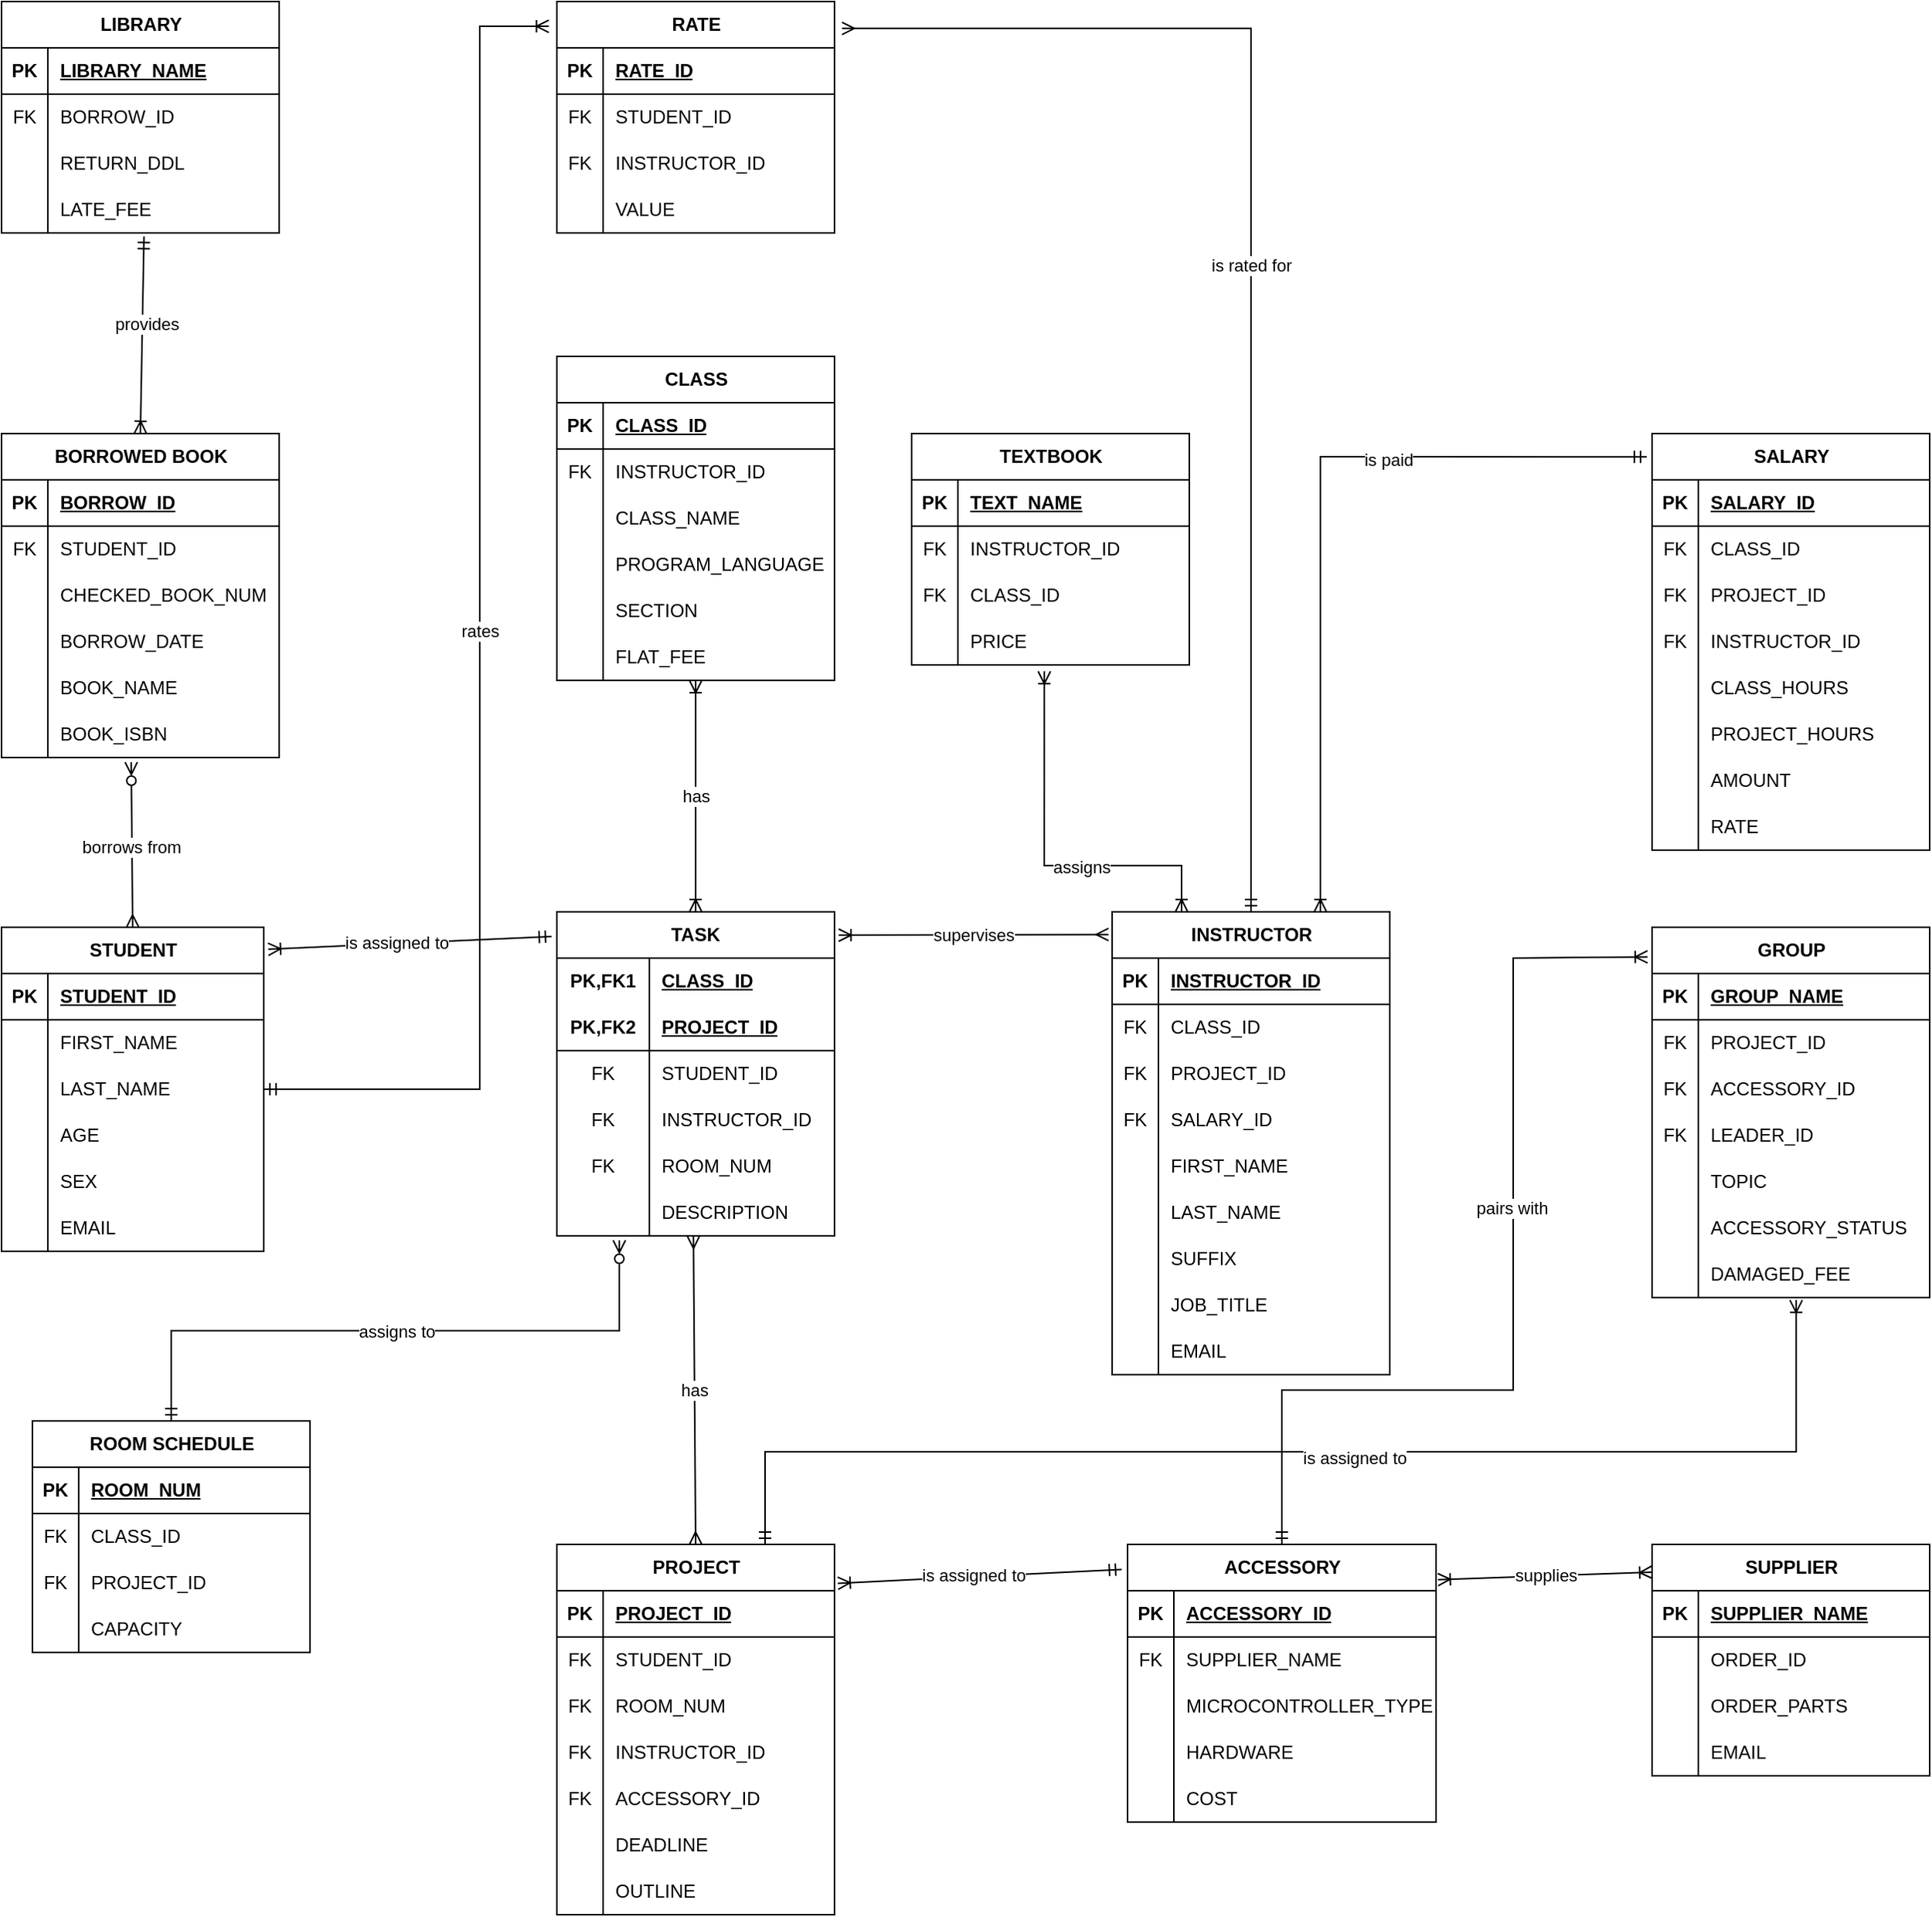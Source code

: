 <mxfile version="21.3.5" type="github">
  <diagram name="Page-1" id="Jf2mL66I0Opjd0UWYl9P">
    <mxGraphModel dx="1193" dy="1755" grid="1" gridSize="10" guides="1" tooltips="1" connect="1" arrows="1" fold="1" page="1" pageScale="1" pageWidth="850" pageHeight="1100" math="0" shadow="0">
      <root>
        <mxCell id="0" />
        <mxCell id="1" parent="0" />
        <mxCell id="mDul98Uemcv9sVVk6WB_-1" value="STUDENT" style="shape=table;startSize=30;container=1;collapsible=1;childLayout=tableLayout;fixedRows=1;rowLines=0;fontStyle=1;align=center;resizeLast=1;html=1;" parent="1" vertex="1">
          <mxGeometry x="50" y="40" width="170" height="210" as="geometry" />
        </mxCell>
        <mxCell id="mDul98Uemcv9sVVk6WB_-2" value="" style="shape=tableRow;horizontal=0;startSize=0;swimlaneHead=0;swimlaneBody=0;fillColor=none;collapsible=0;dropTarget=0;points=[[0,0.5],[1,0.5]];portConstraint=eastwest;top=0;left=0;right=0;bottom=1;" parent="mDul98Uemcv9sVVk6WB_-1" vertex="1">
          <mxGeometry y="30" width="170" height="30" as="geometry" />
        </mxCell>
        <mxCell id="mDul98Uemcv9sVVk6WB_-3" value="PK" style="shape=partialRectangle;connectable=0;fillColor=none;top=0;left=0;bottom=0;right=0;fontStyle=1;overflow=hidden;whiteSpace=wrap;html=1;" parent="mDul98Uemcv9sVVk6WB_-2" vertex="1">
          <mxGeometry width="30" height="30" as="geometry">
            <mxRectangle width="30" height="30" as="alternateBounds" />
          </mxGeometry>
        </mxCell>
        <mxCell id="mDul98Uemcv9sVVk6WB_-4" value="STUDENT_ID" style="shape=partialRectangle;connectable=0;fillColor=none;top=0;left=0;bottom=0;right=0;align=left;spacingLeft=6;fontStyle=5;overflow=hidden;whiteSpace=wrap;html=1;" parent="mDul98Uemcv9sVVk6WB_-2" vertex="1">
          <mxGeometry x="30" width="140" height="30" as="geometry">
            <mxRectangle width="140" height="30" as="alternateBounds" />
          </mxGeometry>
        </mxCell>
        <mxCell id="mDul98Uemcv9sVVk6WB_-5" value="" style="shape=tableRow;horizontal=0;startSize=0;swimlaneHead=0;swimlaneBody=0;fillColor=none;collapsible=0;dropTarget=0;points=[[0,0.5],[1,0.5]];portConstraint=eastwest;top=0;left=0;right=0;bottom=0;" parent="mDul98Uemcv9sVVk6WB_-1" vertex="1">
          <mxGeometry y="60" width="170" height="30" as="geometry" />
        </mxCell>
        <mxCell id="mDul98Uemcv9sVVk6WB_-6" value="" style="shape=partialRectangle;connectable=0;fillColor=none;top=0;left=0;bottom=0;right=0;editable=1;overflow=hidden;whiteSpace=wrap;html=1;" parent="mDul98Uemcv9sVVk6WB_-5" vertex="1">
          <mxGeometry width="30" height="30" as="geometry">
            <mxRectangle width="30" height="30" as="alternateBounds" />
          </mxGeometry>
        </mxCell>
        <mxCell id="mDul98Uemcv9sVVk6WB_-7" value="FIRST_NAME" style="shape=partialRectangle;connectable=0;fillColor=none;top=0;left=0;bottom=0;right=0;align=left;spacingLeft=6;overflow=hidden;whiteSpace=wrap;html=1;" parent="mDul98Uemcv9sVVk6WB_-5" vertex="1">
          <mxGeometry x="30" width="140" height="30" as="geometry">
            <mxRectangle width="140" height="30" as="alternateBounds" />
          </mxGeometry>
        </mxCell>
        <mxCell id="mDul98Uemcv9sVVk6WB_-8" value="" style="shape=tableRow;horizontal=0;startSize=0;swimlaneHead=0;swimlaneBody=0;fillColor=none;collapsible=0;dropTarget=0;points=[[0,0.5],[1,0.5]];portConstraint=eastwest;top=0;left=0;right=0;bottom=0;" parent="mDul98Uemcv9sVVk6WB_-1" vertex="1">
          <mxGeometry y="90" width="170" height="30" as="geometry" />
        </mxCell>
        <mxCell id="mDul98Uemcv9sVVk6WB_-9" value="" style="shape=partialRectangle;connectable=0;fillColor=none;top=0;left=0;bottom=0;right=0;editable=1;overflow=hidden;whiteSpace=wrap;html=1;" parent="mDul98Uemcv9sVVk6WB_-8" vertex="1">
          <mxGeometry width="30" height="30" as="geometry">
            <mxRectangle width="30" height="30" as="alternateBounds" />
          </mxGeometry>
        </mxCell>
        <mxCell id="mDul98Uemcv9sVVk6WB_-10" value="LAST_NAME" style="shape=partialRectangle;connectable=0;fillColor=none;top=0;left=0;bottom=0;right=0;align=left;spacingLeft=6;overflow=hidden;whiteSpace=wrap;html=1;" parent="mDul98Uemcv9sVVk6WB_-8" vertex="1">
          <mxGeometry x="30" width="140" height="30" as="geometry">
            <mxRectangle width="140" height="30" as="alternateBounds" />
          </mxGeometry>
        </mxCell>
        <mxCell id="mDul98Uemcv9sVVk6WB_-43" style="shape=tableRow;horizontal=0;startSize=0;swimlaneHead=0;swimlaneBody=0;fillColor=none;collapsible=0;dropTarget=0;points=[[0,0.5],[1,0.5]];portConstraint=eastwest;top=0;left=0;right=0;bottom=0;" parent="mDul98Uemcv9sVVk6WB_-1" vertex="1">
          <mxGeometry y="120" width="170" height="30" as="geometry" />
        </mxCell>
        <mxCell id="mDul98Uemcv9sVVk6WB_-44" style="shape=partialRectangle;connectable=0;fillColor=none;top=0;left=0;bottom=0;right=0;editable=1;overflow=hidden;whiteSpace=wrap;html=1;" parent="mDul98Uemcv9sVVk6WB_-43" vertex="1">
          <mxGeometry width="30" height="30" as="geometry">
            <mxRectangle width="30" height="30" as="alternateBounds" />
          </mxGeometry>
        </mxCell>
        <mxCell id="mDul98Uemcv9sVVk6WB_-45" value="AGE" style="shape=partialRectangle;connectable=0;fillColor=none;top=0;left=0;bottom=0;right=0;align=left;spacingLeft=6;overflow=hidden;whiteSpace=wrap;html=1;" parent="mDul98Uemcv9sVVk6WB_-43" vertex="1">
          <mxGeometry x="30" width="140" height="30" as="geometry">
            <mxRectangle width="140" height="30" as="alternateBounds" />
          </mxGeometry>
        </mxCell>
        <mxCell id="mDul98Uemcv9sVVk6WB_-11" value="" style="shape=tableRow;horizontal=0;startSize=0;swimlaneHead=0;swimlaneBody=0;fillColor=none;collapsible=0;dropTarget=0;points=[[0,0.5],[1,0.5]];portConstraint=eastwest;top=0;left=0;right=0;bottom=0;" parent="mDul98Uemcv9sVVk6WB_-1" vertex="1">
          <mxGeometry y="150" width="170" height="30" as="geometry" />
        </mxCell>
        <mxCell id="mDul98Uemcv9sVVk6WB_-12" value="" style="shape=partialRectangle;connectable=0;fillColor=none;top=0;left=0;bottom=0;right=0;editable=1;overflow=hidden;whiteSpace=wrap;html=1;" parent="mDul98Uemcv9sVVk6WB_-11" vertex="1">
          <mxGeometry width="30" height="30" as="geometry">
            <mxRectangle width="30" height="30" as="alternateBounds" />
          </mxGeometry>
        </mxCell>
        <mxCell id="mDul98Uemcv9sVVk6WB_-13" value="SEX" style="shape=partialRectangle;connectable=0;fillColor=none;top=0;left=0;bottom=0;right=0;align=left;spacingLeft=6;overflow=hidden;whiteSpace=wrap;html=1;" parent="mDul98Uemcv9sVVk6WB_-11" vertex="1">
          <mxGeometry x="30" width="140" height="30" as="geometry">
            <mxRectangle width="140" height="30" as="alternateBounds" />
          </mxGeometry>
        </mxCell>
        <mxCell id="0axVClONYGE4wRugCOSl-16" style="shape=tableRow;horizontal=0;startSize=0;swimlaneHead=0;swimlaneBody=0;fillColor=none;collapsible=0;dropTarget=0;points=[[0,0.5],[1,0.5]];portConstraint=eastwest;top=0;left=0;right=0;bottom=0;" parent="mDul98Uemcv9sVVk6WB_-1" vertex="1">
          <mxGeometry y="180" width="170" height="30" as="geometry" />
        </mxCell>
        <mxCell id="0axVClONYGE4wRugCOSl-17" style="shape=partialRectangle;connectable=0;fillColor=none;top=0;left=0;bottom=0;right=0;editable=1;overflow=hidden;whiteSpace=wrap;html=1;" parent="0axVClONYGE4wRugCOSl-16" vertex="1">
          <mxGeometry width="30" height="30" as="geometry">
            <mxRectangle width="30" height="30" as="alternateBounds" />
          </mxGeometry>
        </mxCell>
        <mxCell id="0axVClONYGE4wRugCOSl-18" value="EMAIL" style="shape=partialRectangle;connectable=0;fillColor=none;top=0;left=0;bottom=0;right=0;align=left;spacingLeft=6;overflow=hidden;whiteSpace=wrap;html=1;" parent="0axVClONYGE4wRugCOSl-16" vertex="1">
          <mxGeometry x="30" width="140" height="30" as="geometry">
            <mxRectangle width="140" height="30" as="alternateBounds" />
          </mxGeometry>
        </mxCell>
        <mxCell id="mDul98Uemcv9sVVk6WB_-62" value="TASK" style="shape=table;startSize=30;container=1;collapsible=1;childLayout=tableLayout;fixedRows=1;rowLines=0;fontStyle=1;align=center;resizeLast=1;html=1;whiteSpace=wrap;" parent="1" vertex="1">
          <mxGeometry x="410" y="30" width="180" height="210.0" as="geometry" />
        </mxCell>
        <mxCell id="aBfdMRImjWFfX9OUBybj-79" style="shape=tableRow;horizontal=0;startSize=0;swimlaneHead=0;swimlaneBody=0;fillColor=none;collapsible=0;dropTarget=0;points=[[0,0.5],[1,0.5]];portConstraint=eastwest;top=0;left=0;right=0;bottom=0;html=1;" parent="mDul98Uemcv9sVVk6WB_-62" vertex="1">
          <mxGeometry y="30" width="180" height="30" as="geometry" />
        </mxCell>
        <mxCell id="aBfdMRImjWFfX9OUBybj-80" value="PK,FK1" style="shape=partialRectangle;connectable=0;fillColor=none;top=0;left=0;bottom=0;right=0;fontStyle=1;overflow=hidden;html=1;whiteSpace=wrap;" parent="aBfdMRImjWFfX9OUBybj-79" vertex="1">
          <mxGeometry width="60" height="30" as="geometry">
            <mxRectangle width="60" height="30" as="alternateBounds" />
          </mxGeometry>
        </mxCell>
        <mxCell id="aBfdMRImjWFfX9OUBybj-81" value="CLASS_ID" style="shape=partialRectangle;connectable=0;fillColor=none;top=0;left=0;bottom=0;right=0;align=left;spacingLeft=6;fontStyle=5;overflow=hidden;html=1;whiteSpace=wrap;" parent="aBfdMRImjWFfX9OUBybj-79" vertex="1">
          <mxGeometry x="60" width="120" height="30" as="geometry">
            <mxRectangle width="120" height="30" as="alternateBounds" />
          </mxGeometry>
        </mxCell>
        <mxCell id="mDul98Uemcv9sVVk6WB_-66" value="" style="shape=tableRow;horizontal=0;startSize=0;swimlaneHead=0;swimlaneBody=0;fillColor=none;collapsible=0;dropTarget=0;points=[[0,0.5],[1,0.5]];portConstraint=eastwest;top=0;left=0;right=0;bottom=1;html=1;" parent="mDul98Uemcv9sVVk6WB_-62" vertex="1">
          <mxGeometry y="60" width="180" height="30" as="geometry" />
        </mxCell>
        <mxCell id="mDul98Uemcv9sVVk6WB_-67" value="PK,FK2" style="shape=partialRectangle;connectable=0;fillColor=none;top=0;left=0;bottom=0;right=0;fontStyle=1;overflow=hidden;html=1;whiteSpace=wrap;" parent="mDul98Uemcv9sVVk6WB_-66" vertex="1">
          <mxGeometry width="60" height="30" as="geometry">
            <mxRectangle width="60" height="30" as="alternateBounds" />
          </mxGeometry>
        </mxCell>
        <mxCell id="mDul98Uemcv9sVVk6WB_-68" value="PROJECT_ID" style="shape=partialRectangle;connectable=0;fillColor=none;top=0;left=0;bottom=0;right=0;align=left;spacingLeft=6;fontStyle=5;overflow=hidden;html=1;whiteSpace=wrap;" parent="mDul98Uemcv9sVVk6WB_-66" vertex="1">
          <mxGeometry x="60" width="120" height="30" as="geometry">
            <mxRectangle width="120" height="30" as="alternateBounds" />
          </mxGeometry>
        </mxCell>
        <mxCell id="aBfdMRImjWFfX9OUBybj-85" style="shape=tableRow;horizontal=0;startSize=0;swimlaneHead=0;swimlaneBody=0;fillColor=none;collapsible=0;dropTarget=0;points=[[0,0.5],[1,0.5]];portConstraint=eastwest;top=0;left=0;right=0;bottom=0;html=1;" parent="mDul98Uemcv9sVVk6WB_-62" vertex="1">
          <mxGeometry y="90" width="180" height="30" as="geometry" />
        </mxCell>
        <mxCell id="aBfdMRImjWFfX9OUBybj-86" value="FK" style="shape=partialRectangle;connectable=0;fillColor=none;top=0;left=0;bottom=0;right=0;editable=1;overflow=hidden;html=1;whiteSpace=wrap;" parent="aBfdMRImjWFfX9OUBybj-85" vertex="1">
          <mxGeometry width="60" height="30" as="geometry">
            <mxRectangle width="60" height="30" as="alternateBounds" />
          </mxGeometry>
        </mxCell>
        <mxCell id="aBfdMRImjWFfX9OUBybj-87" value="STUDENT_ID" style="shape=partialRectangle;connectable=0;fillColor=none;top=0;left=0;bottom=0;right=0;align=left;spacingLeft=6;overflow=hidden;html=1;whiteSpace=wrap;" parent="aBfdMRImjWFfX9OUBybj-85" vertex="1">
          <mxGeometry x="60" width="120" height="30" as="geometry">
            <mxRectangle width="120" height="30" as="alternateBounds" />
          </mxGeometry>
        </mxCell>
        <mxCell id="aBfdMRImjWFfX9OUBybj-88" style="shape=tableRow;horizontal=0;startSize=0;swimlaneHead=0;swimlaneBody=0;fillColor=none;collapsible=0;dropTarget=0;points=[[0,0.5],[1,0.5]];portConstraint=eastwest;top=0;left=0;right=0;bottom=0;html=1;" parent="mDul98Uemcv9sVVk6WB_-62" vertex="1">
          <mxGeometry y="120" width="180" height="30" as="geometry" />
        </mxCell>
        <mxCell id="aBfdMRImjWFfX9OUBybj-89" value="FK" style="shape=partialRectangle;connectable=0;fillColor=none;top=0;left=0;bottom=0;right=0;editable=1;overflow=hidden;html=1;whiteSpace=wrap;" parent="aBfdMRImjWFfX9OUBybj-88" vertex="1">
          <mxGeometry width="60" height="30" as="geometry">
            <mxRectangle width="60" height="30" as="alternateBounds" />
          </mxGeometry>
        </mxCell>
        <mxCell id="aBfdMRImjWFfX9OUBybj-90" value="INSTRUCTOR_ID" style="shape=partialRectangle;connectable=0;fillColor=none;top=0;left=0;bottom=0;right=0;align=left;spacingLeft=6;overflow=hidden;html=1;whiteSpace=wrap;" parent="aBfdMRImjWFfX9OUBybj-88" vertex="1">
          <mxGeometry x="60" width="120" height="30" as="geometry">
            <mxRectangle width="120" height="30" as="alternateBounds" />
          </mxGeometry>
        </mxCell>
        <mxCell id="aBfdMRImjWFfX9OUBybj-91" style="shape=tableRow;horizontal=0;startSize=0;swimlaneHead=0;swimlaneBody=0;fillColor=none;collapsible=0;dropTarget=0;points=[[0,0.5],[1,0.5]];portConstraint=eastwest;top=0;left=0;right=0;bottom=0;html=1;" parent="mDul98Uemcv9sVVk6WB_-62" vertex="1">
          <mxGeometry y="150" width="180" height="30" as="geometry" />
        </mxCell>
        <mxCell id="aBfdMRImjWFfX9OUBybj-92" value="FK" style="shape=partialRectangle;connectable=0;fillColor=none;top=0;left=0;bottom=0;right=0;editable=1;overflow=hidden;html=1;whiteSpace=wrap;" parent="aBfdMRImjWFfX9OUBybj-91" vertex="1">
          <mxGeometry width="60" height="30" as="geometry">
            <mxRectangle width="60" height="30" as="alternateBounds" />
          </mxGeometry>
        </mxCell>
        <mxCell id="aBfdMRImjWFfX9OUBybj-93" value="ROOM_NUM" style="shape=partialRectangle;connectable=0;fillColor=none;top=0;left=0;bottom=0;right=0;align=left;spacingLeft=6;overflow=hidden;html=1;whiteSpace=wrap;" parent="aBfdMRImjWFfX9OUBybj-91" vertex="1">
          <mxGeometry x="60" width="120" height="30" as="geometry">
            <mxRectangle width="120" height="30" as="alternateBounds" />
          </mxGeometry>
        </mxCell>
        <mxCell id="mDul98Uemcv9sVVk6WB_-72" value="" style="shape=tableRow;horizontal=0;startSize=0;swimlaneHead=0;swimlaneBody=0;fillColor=none;collapsible=0;dropTarget=0;points=[[0,0.5],[1,0.5]];portConstraint=eastwest;top=0;left=0;right=0;bottom=0;html=1;" parent="mDul98Uemcv9sVVk6WB_-62" vertex="1">
          <mxGeometry y="180" width="180" height="30" as="geometry" />
        </mxCell>
        <mxCell id="mDul98Uemcv9sVVk6WB_-73" value="" style="shape=partialRectangle;connectable=0;fillColor=none;top=0;left=0;bottom=0;right=0;editable=1;overflow=hidden;html=1;whiteSpace=wrap;" parent="mDul98Uemcv9sVVk6WB_-72" vertex="1">
          <mxGeometry width="60" height="30" as="geometry">
            <mxRectangle width="60" height="30" as="alternateBounds" />
          </mxGeometry>
        </mxCell>
        <mxCell id="mDul98Uemcv9sVVk6WB_-74" value="DESCRIPTION" style="shape=partialRectangle;connectable=0;fillColor=none;top=0;left=0;bottom=0;right=0;align=left;spacingLeft=6;overflow=hidden;html=1;whiteSpace=wrap;" parent="mDul98Uemcv9sVVk6WB_-72" vertex="1">
          <mxGeometry x="60" width="120" height="30" as="geometry">
            <mxRectangle width="120" height="30" as="alternateBounds" />
          </mxGeometry>
        </mxCell>
        <mxCell id="mDul98Uemcv9sVVk6WB_-96" value="" style="fontSize=12;html=1;endArrow=ERoneToMany;startArrow=ERmandOne;rounded=0;entryX=1.017;entryY=0.068;entryDx=0;entryDy=0;entryPerimeter=0;exitX=-0.019;exitY=0.076;exitDx=0;exitDy=0;exitPerimeter=0;" parent="1" source="mDul98Uemcv9sVVk6WB_-62" target="mDul98Uemcv9sVVk6WB_-1" edge="1">
          <mxGeometry width="100" height="100" relative="1" as="geometry">
            <mxPoint x="370" y="120" as="sourcePoint" />
            <mxPoint x="280" y="240" as="targetPoint" />
          </mxGeometry>
        </mxCell>
        <mxCell id="mDul98Uemcv9sVVk6WB_-125" value="is assigned to" style="edgeLabel;html=1;align=center;verticalAlign=middle;resizable=0;points=[];" parent="mDul98Uemcv9sVVk6WB_-96" vertex="1" connectable="0">
          <mxGeometry x="0.101" y="-1" relative="1" as="geometry">
            <mxPoint as="offset" />
          </mxGeometry>
        </mxCell>
        <mxCell id="mDul98Uemcv9sVVk6WB_-97" value="CLASS" style="shape=table;startSize=30;container=1;collapsible=1;childLayout=tableLayout;fixedRows=1;rowLines=0;fontStyle=1;align=center;resizeLast=1;html=1;" parent="1" vertex="1">
          <mxGeometry x="410" y="-330" width="180" height="210" as="geometry" />
        </mxCell>
        <mxCell id="mDul98Uemcv9sVVk6WB_-98" value="" style="shape=tableRow;horizontal=0;startSize=0;swimlaneHead=0;swimlaneBody=0;fillColor=none;collapsible=0;dropTarget=0;points=[[0,0.5],[1,0.5]];portConstraint=eastwest;top=0;left=0;right=0;bottom=1;" parent="mDul98Uemcv9sVVk6WB_-97" vertex="1">
          <mxGeometry y="30" width="180" height="30" as="geometry" />
        </mxCell>
        <mxCell id="mDul98Uemcv9sVVk6WB_-99" value="PK" style="shape=partialRectangle;connectable=0;fillColor=none;top=0;left=0;bottom=0;right=0;fontStyle=1;overflow=hidden;whiteSpace=wrap;html=1;" parent="mDul98Uemcv9sVVk6WB_-98" vertex="1">
          <mxGeometry width="30" height="30" as="geometry">
            <mxRectangle width="30" height="30" as="alternateBounds" />
          </mxGeometry>
        </mxCell>
        <mxCell id="mDul98Uemcv9sVVk6WB_-100" value="CLASS_ID" style="shape=partialRectangle;connectable=0;fillColor=none;top=0;left=0;bottom=0;right=0;align=left;spacingLeft=6;fontStyle=5;overflow=hidden;whiteSpace=wrap;html=1;" parent="mDul98Uemcv9sVVk6WB_-98" vertex="1">
          <mxGeometry x="30" width="150" height="30" as="geometry">
            <mxRectangle width="150" height="30" as="alternateBounds" />
          </mxGeometry>
        </mxCell>
        <mxCell id="0axVClONYGE4wRugCOSl-13" style="shape=tableRow;horizontal=0;startSize=0;swimlaneHead=0;swimlaneBody=0;fillColor=none;collapsible=0;dropTarget=0;points=[[0,0.5],[1,0.5]];portConstraint=eastwest;top=0;left=0;right=0;bottom=0;" parent="mDul98Uemcv9sVVk6WB_-97" vertex="1">
          <mxGeometry y="60" width="180" height="30" as="geometry" />
        </mxCell>
        <mxCell id="0axVClONYGE4wRugCOSl-14" value="FK" style="shape=partialRectangle;connectable=0;fillColor=none;top=0;left=0;bottom=0;right=0;editable=1;overflow=hidden;whiteSpace=wrap;html=1;" parent="0axVClONYGE4wRugCOSl-13" vertex="1">
          <mxGeometry width="30" height="30" as="geometry">
            <mxRectangle width="30" height="30" as="alternateBounds" />
          </mxGeometry>
        </mxCell>
        <mxCell id="0axVClONYGE4wRugCOSl-15" value="INSTRUCTOR_ID" style="shape=partialRectangle;connectable=0;fillColor=none;top=0;left=0;bottom=0;right=0;align=left;spacingLeft=6;overflow=hidden;whiteSpace=wrap;html=1;" parent="0axVClONYGE4wRugCOSl-13" vertex="1">
          <mxGeometry x="30" width="150" height="30" as="geometry">
            <mxRectangle width="150" height="30" as="alternateBounds" />
          </mxGeometry>
        </mxCell>
        <mxCell id="mDul98Uemcv9sVVk6WB_-101" value="" style="shape=tableRow;horizontal=0;startSize=0;swimlaneHead=0;swimlaneBody=0;fillColor=none;collapsible=0;dropTarget=0;points=[[0,0.5],[1,0.5]];portConstraint=eastwest;top=0;left=0;right=0;bottom=0;" parent="mDul98Uemcv9sVVk6WB_-97" vertex="1">
          <mxGeometry y="90" width="180" height="30" as="geometry" />
        </mxCell>
        <mxCell id="mDul98Uemcv9sVVk6WB_-102" value="" style="shape=partialRectangle;connectable=0;fillColor=none;top=0;left=0;bottom=0;right=0;editable=1;overflow=hidden;whiteSpace=wrap;html=1;" parent="mDul98Uemcv9sVVk6WB_-101" vertex="1">
          <mxGeometry width="30" height="30" as="geometry">
            <mxRectangle width="30" height="30" as="alternateBounds" />
          </mxGeometry>
        </mxCell>
        <mxCell id="mDul98Uemcv9sVVk6WB_-103" value="CLASS_NAME" style="shape=partialRectangle;connectable=0;fillColor=none;top=0;left=0;bottom=0;right=0;align=left;spacingLeft=6;overflow=hidden;whiteSpace=wrap;html=1;" parent="mDul98Uemcv9sVVk6WB_-101" vertex="1">
          <mxGeometry x="30" width="150" height="30" as="geometry">
            <mxRectangle width="150" height="30" as="alternateBounds" />
          </mxGeometry>
        </mxCell>
        <mxCell id="mDul98Uemcv9sVVk6WB_-104" value="" style="shape=tableRow;horizontal=0;startSize=0;swimlaneHead=0;swimlaneBody=0;fillColor=none;collapsible=0;dropTarget=0;points=[[0,0.5],[1,0.5]];portConstraint=eastwest;top=0;left=0;right=0;bottom=0;" parent="mDul98Uemcv9sVVk6WB_-97" vertex="1">
          <mxGeometry y="120" width="180" height="30" as="geometry" />
        </mxCell>
        <mxCell id="mDul98Uemcv9sVVk6WB_-105" value="" style="shape=partialRectangle;connectable=0;fillColor=none;top=0;left=0;bottom=0;right=0;editable=1;overflow=hidden;whiteSpace=wrap;html=1;" parent="mDul98Uemcv9sVVk6WB_-104" vertex="1">
          <mxGeometry width="30" height="30" as="geometry">
            <mxRectangle width="30" height="30" as="alternateBounds" />
          </mxGeometry>
        </mxCell>
        <mxCell id="mDul98Uemcv9sVVk6WB_-106" value="PROGRAM_LANGUAGE" style="shape=partialRectangle;connectable=0;fillColor=none;top=0;left=0;bottom=0;right=0;align=left;spacingLeft=6;overflow=hidden;whiteSpace=wrap;html=1;" parent="mDul98Uemcv9sVVk6WB_-104" vertex="1">
          <mxGeometry x="30" width="150" height="30" as="geometry">
            <mxRectangle width="150" height="30" as="alternateBounds" />
          </mxGeometry>
        </mxCell>
        <mxCell id="mDul98Uemcv9sVVk6WB_-107" value="" style="shape=tableRow;horizontal=0;startSize=0;swimlaneHead=0;swimlaneBody=0;fillColor=none;collapsible=0;dropTarget=0;points=[[0,0.5],[1,0.5]];portConstraint=eastwest;top=0;left=0;right=0;bottom=0;" parent="mDul98Uemcv9sVVk6WB_-97" vertex="1">
          <mxGeometry y="150" width="180" height="30" as="geometry" />
        </mxCell>
        <mxCell id="mDul98Uemcv9sVVk6WB_-108" value="" style="shape=partialRectangle;connectable=0;fillColor=none;top=0;left=0;bottom=0;right=0;editable=1;overflow=hidden;whiteSpace=wrap;html=1;" parent="mDul98Uemcv9sVVk6WB_-107" vertex="1">
          <mxGeometry width="30" height="30" as="geometry">
            <mxRectangle width="30" height="30" as="alternateBounds" />
          </mxGeometry>
        </mxCell>
        <mxCell id="mDul98Uemcv9sVVk6WB_-109" value="SECTION" style="shape=partialRectangle;connectable=0;fillColor=none;top=0;left=0;bottom=0;right=0;align=left;spacingLeft=6;overflow=hidden;whiteSpace=wrap;html=1;" parent="mDul98Uemcv9sVVk6WB_-107" vertex="1">
          <mxGeometry x="30" width="150" height="30" as="geometry">
            <mxRectangle width="150" height="30" as="alternateBounds" />
          </mxGeometry>
        </mxCell>
        <mxCell id="aBfdMRImjWFfX9OUBybj-94" style="shape=tableRow;horizontal=0;startSize=0;swimlaneHead=0;swimlaneBody=0;fillColor=none;collapsible=0;dropTarget=0;points=[[0,0.5],[1,0.5]];portConstraint=eastwest;top=0;left=0;right=0;bottom=0;" parent="mDul98Uemcv9sVVk6WB_-97" vertex="1">
          <mxGeometry y="180" width="180" height="30" as="geometry" />
        </mxCell>
        <mxCell id="aBfdMRImjWFfX9OUBybj-95" style="shape=partialRectangle;connectable=0;fillColor=none;top=0;left=0;bottom=0;right=0;editable=1;overflow=hidden;whiteSpace=wrap;html=1;" parent="aBfdMRImjWFfX9OUBybj-94" vertex="1">
          <mxGeometry width="30" height="30" as="geometry">
            <mxRectangle width="30" height="30" as="alternateBounds" />
          </mxGeometry>
        </mxCell>
        <mxCell id="aBfdMRImjWFfX9OUBybj-96" value="FLAT_FEE" style="shape=partialRectangle;connectable=0;fillColor=none;top=0;left=0;bottom=0;right=0;align=left;spacingLeft=6;overflow=hidden;whiteSpace=wrap;html=1;" parent="aBfdMRImjWFfX9OUBybj-94" vertex="1">
          <mxGeometry x="30" width="150" height="30" as="geometry">
            <mxRectangle width="150" height="30" as="alternateBounds" />
          </mxGeometry>
        </mxCell>
        <mxCell id="mDul98Uemcv9sVVk6WB_-110" value="PROJECT" style="shape=table;startSize=30;container=1;collapsible=1;childLayout=tableLayout;fixedRows=1;rowLines=0;fontStyle=1;align=center;resizeLast=1;html=1;" parent="1" vertex="1">
          <mxGeometry x="410" y="440" width="180" height="240" as="geometry" />
        </mxCell>
        <mxCell id="mDul98Uemcv9sVVk6WB_-111" value="" style="shape=tableRow;horizontal=0;startSize=0;swimlaneHead=0;swimlaneBody=0;fillColor=none;collapsible=0;dropTarget=0;points=[[0,0.5],[1,0.5]];portConstraint=eastwest;top=0;left=0;right=0;bottom=1;" parent="mDul98Uemcv9sVVk6WB_-110" vertex="1">
          <mxGeometry y="30" width="180" height="30" as="geometry" />
        </mxCell>
        <mxCell id="mDul98Uemcv9sVVk6WB_-112" value="PK" style="shape=partialRectangle;connectable=0;fillColor=none;top=0;left=0;bottom=0;right=0;fontStyle=1;overflow=hidden;whiteSpace=wrap;html=1;" parent="mDul98Uemcv9sVVk6WB_-111" vertex="1">
          <mxGeometry width="30" height="30" as="geometry">
            <mxRectangle width="30" height="30" as="alternateBounds" />
          </mxGeometry>
        </mxCell>
        <mxCell id="mDul98Uemcv9sVVk6WB_-113" value="PROJECT_ID" style="shape=partialRectangle;connectable=0;fillColor=none;top=0;left=0;bottom=0;right=0;align=left;spacingLeft=6;fontStyle=5;overflow=hidden;whiteSpace=wrap;html=1;" parent="mDul98Uemcv9sVVk6WB_-111" vertex="1">
          <mxGeometry x="30" width="150" height="30" as="geometry">
            <mxRectangle width="150" height="30" as="alternateBounds" />
          </mxGeometry>
        </mxCell>
        <mxCell id="mDul98Uemcv9sVVk6WB_-114" value="" style="shape=tableRow;horizontal=0;startSize=0;swimlaneHead=0;swimlaneBody=0;fillColor=none;collapsible=0;dropTarget=0;points=[[0,0.5],[1,0.5]];portConstraint=eastwest;top=0;left=0;right=0;bottom=0;" parent="mDul98Uemcv9sVVk6WB_-110" vertex="1">
          <mxGeometry y="60" width="180" height="30" as="geometry" />
        </mxCell>
        <mxCell id="mDul98Uemcv9sVVk6WB_-115" value="FK" style="shape=partialRectangle;connectable=0;fillColor=none;top=0;left=0;bottom=0;right=0;editable=1;overflow=hidden;whiteSpace=wrap;html=1;" parent="mDul98Uemcv9sVVk6WB_-114" vertex="1">
          <mxGeometry width="30" height="30" as="geometry">
            <mxRectangle width="30" height="30" as="alternateBounds" />
          </mxGeometry>
        </mxCell>
        <mxCell id="mDul98Uemcv9sVVk6WB_-116" value="STUDENT_ID" style="shape=partialRectangle;connectable=0;fillColor=none;top=0;left=0;bottom=0;right=0;align=left;spacingLeft=6;overflow=hidden;whiteSpace=wrap;html=1;" parent="mDul98Uemcv9sVVk6WB_-114" vertex="1">
          <mxGeometry x="30" width="150" height="30" as="geometry">
            <mxRectangle width="150" height="30" as="alternateBounds" />
          </mxGeometry>
        </mxCell>
        <mxCell id="mDul98Uemcv9sVVk6WB_-117" value="" style="shape=tableRow;horizontal=0;startSize=0;swimlaneHead=0;swimlaneBody=0;fillColor=none;collapsible=0;dropTarget=0;points=[[0,0.5],[1,0.5]];portConstraint=eastwest;top=0;left=0;right=0;bottom=0;" parent="mDul98Uemcv9sVVk6WB_-110" vertex="1">
          <mxGeometry y="90" width="180" height="30" as="geometry" />
        </mxCell>
        <mxCell id="mDul98Uemcv9sVVk6WB_-118" value="FK" style="shape=partialRectangle;connectable=0;fillColor=none;top=0;left=0;bottom=0;right=0;editable=1;overflow=hidden;whiteSpace=wrap;html=1;" parent="mDul98Uemcv9sVVk6WB_-117" vertex="1">
          <mxGeometry width="30" height="30" as="geometry">
            <mxRectangle width="30" height="30" as="alternateBounds" />
          </mxGeometry>
        </mxCell>
        <mxCell id="mDul98Uemcv9sVVk6WB_-119" value="ROOM_NUM" style="shape=partialRectangle;connectable=0;fillColor=none;top=0;left=0;bottom=0;right=0;align=left;spacingLeft=6;overflow=hidden;whiteSpace=wrap;html=1;" parent="mDul98Uemcv9sVVk6WB_-117" vertex="1">
          <mxGeometry x="30" width="150" height="30" as="geometry">
            <mxRectangle width="150" height="30" as="alternateBounds" />
          </mxGeometry>
        </mxCell>
        <mxCell id="mDul98Uemcv9sVVk6WB_-120" value="" style="shape=tableRow;horizontal=0;startSize=0;swimlaneHead=0;swimlaneBody=0;fillColor=none;collapsible=0;dropTarget=0;points=[[0,0.5],[1,0.5]];portConstraint=eastwest;top=0;left=0;right=0;bottom=0;" parent="mDul98Uemcv9sVVk6WB_-110" vertex="1">
          <mxGeometry y="120" width="180" height="30" as="geometry" />
        </mxCell>
        <mxCell id="mDul98Uemcv9sVVk6WB_-121" value="FK" style="shape=partialRectangle;connectable=0;fillColor=none;top=0;left=0;bottom=0;right=0;editable=1;overflow=hidden;whiteSpace=wrap;html=1;" parent="mDul98Uemcv9sVVk6WB_-120" vertex="1">
          <mxGeometry width="30" height="30" as="geometry">
            <mxRectangle width="30" height="30" as="alternateBounds" />
          </mxGeometry>
        </mxCell>
        <mxCell id="mDul98Uemcv9sVVk6WB_-122" value="INSTRUCTOR_ID" style="shape=partialRectangle;connectable=0;fillColor=none;top=0;left=0;bottom=0;right=0;align=left;spacingLeft=6;overflow=hidden;whiteSpace=wrap;html=1;" parent="mDul98Uemcv9sVVk6WB_-120" vertex="1">
          <mxGeometry x="30" width="150" height="30" as="geometry">
            <mxRectangle width="150" height="30" as="alternateBounds" />
          </mxGeometry>
        </mxCell>
        <mxCell id="LnovQM6Mb4QWeVWvb4GB-7" style="shape=tableRow;horizontal=0;startSize=0;swimlaneHead=0;swimlaneBody=0;fillColor=none;collapsible=0;dropTarget=0;points=[[0,0.5],[1,0.5]];portConstraint=eastwest;top=0;left=0;right=0;bottom=0;" vertex="1" parent="mDul98Uemcv9sVVk6WB_-110">
          <mxGeometry y="150" width="180" height="30" as="geometry" />
        </mxCell>
        <mxCell id="LnovQM6Mb4QWeVWvb4GB-8" value="FK" style="shape=partialRectangle;connectable=0;fillColor=none;top=0;left=0;bottom=0;right=0;editable=1;overflow=hidden;whiteSpace=wrap;html=1;" vertex="1" parent="LnovQM6Mb4QWeVWvb4GB-7">
          <mxGeometry width="30" height="30" as="geometry">
            <mxRectangle width="30" height="30" as="alternateBounds" />
          </mxGeometry>
        </mxCell>
        <mxCell id="LnovQM6Mb4QWeVWvb4GB-9" value="ACCESSORY_ID" style="shape=partialRectangle;connectable=0;fillColor=none;top=0;left=0;bottom=0;right=0;align=left;spacingLeft=6;overflow=hidden;whiteSpace=wrap;html=1;" vertex="1" parent="LnovQM6Mb4QWeVWvb4GB-7">
          <mxGeometry x="30" width="150" height="30" as="geometry">
            <mxRectangle width="150" height="30" as="alternateBounds" />
          </mxGeometry>
        </mxCell>
        <mxCell id="0axVClONYGE4wRugCOSl-28" style="shape=tableRow;horizontal=0;startSize=0;swimlaneHead=0;swimlaneBody=0;fillColor=none;collapsible=0;dropTarget=0;points=[[0,0.5],[1,0.5]];portConstraint=eastwest;top=0;left=0;right=0;bottom=0;" parent="mDul98Uemcv9sVVk6WB_-110" vertex="1">
          <mxGeometry y="180" width="180" height="30" as="geometry" />
        </mxCell>
        <mxCell id="0axVClONYGE4wRugCOSl-29" style="shape=partialRectangle;connectable=0;fillColor=none;top=0;left=0;bottom=0;right=0;editable=1;overflow=hidden;whiteSpace=wrap;html=1;" parent="0axVClONYGE4wRugCOSl-28" vertex="1">
          <mxGeometry width="30" height="30" as="geometry">
            <mxRectangle width="30" height="30" as="alternateBounds" />
          </mxGeometry>
        </mxCell>
        <mxCell id="0axVClONYGE4wRugCOSl-30" value="DEADLINE" style="shape=partialRectangle;connectable=0;fillColor=none;top=0;left=0;bottom=0;right=0;align=left;spacingLeft=6;overflow=hidden;whiteSpace=wrap;html=1;" parent="0axVClONYGE4wRugCOSl-28" vertex="1">
          <mxGeometry x="30" width="150" height="30" as="geometry">
            <mxRectangle width="150" height="30" as="alternateBounds" />
          </mxGeometry>
        </mxCell>
        <mxCell id="LnovQM6Mb4QWeVWvb4GB-1" style="shape=tableRow;horizontal=0;startSize=0;swimlaneHead=0;swimlaneBody=0;fillColor=none;collapsible=0;dropTarget=0;points=[[0,0.5],[1,0.5]];portConstraint=eastwest;top=0;left=0;right=0;bottom=0;" vertex="1" parent="mDul98Uemcv9sVVk6WB_-110">
          <mxGeometry y="210" width="180" height="30" as="geometry" />
        </mxCell>
        <mxCell id="LnovQM6Mb4QWeVWvb4GB-2" style="shape=partialRectangle;connectable=0;fillColor=none;top=0;left=0;bottom=0;right=0;editable=1;overflow=hidden;whiteSpace=wrap;html=1;" vertex="1" parent="LnovQM6Mb4QWeVWvb4GB-1">
          <mxGeometry width="30" height="30" as="geometry">
            <mxRectangle width="30" height="30" as="alternateBounds" />
          </mxGeometry>
        </mxCell>
        <mxCell id="LnovQM6Mb4QWeVWvb4GB-3" value="OUTLINE" style="shape=partialRectangle;connectable=0;fillColor=none;top=0;left=0;bottom=0;right=0;align=left;spacingLeft=6;overflow=hidden;whiteSpace=wrap;html=1;" vertex="1" parent="LnovQM6Mb4QWeVWvb4GB-1">
          <mxGeometry x="30" width="150" height="30" as="geometry">
            <mxRectangle width="150" height="30" as="alternateBounds" />
          </mxGeometry>
        </mxCell>
        <mxCell id="mDul98Uemcv9sVVk6WB_-126" value="has" style="endArrow=ERoneToMany;html=1;rounded=0;entryX=0.5;entryY=0;entryDx=0;entryDy=0;startArrow=ERoneToMany;startFill=0;endFill=0;" parent="1" target="mDul98Uemcv9sVVk6WB_-62" edge="1">
          <mxGeometry relative="1" as="geometry">
            <mxPoint x="500" y="-120" as="sourcePoint" />
            <mxPoint x="520" y="-90" as="targetPoint" />
          </mxGeometry>
        </mxCell>
        <mxCell id="mDul98Uemcv9sVVk6WB_-127" value="has" style="endArrow=ERmany;html=1;rounded=0;entryX=0.5;entryY=0;entryDx=0;entryDy=0;exitX=0.492;exitY=1.004;exitDx=0;exitDy=0;exitPerimeter=0;startArrow=ERmany;startFill=0;endFill=0;" parent="1" source="mDul98Uemcv9sVVk6WB_-72" target="mDul98Uemcv9sVVk6WB_-110" edge="1">
          <mxGeometry relative="1" as="geometry">
            <mxPoint x="500" y="320" as="sourcePoint" />
            <mxPoint x="500" y="340" as="targetPoint" />
          </mxGeometry>
        </mxCell>
        <mxCell id="mDul98Uemcv9sVVk6WB_-128" value="INSTRUCTOR" style="shape=table;startSize=30;container=1;collapsible=1;childLayout=tableLayout;fixedRows=1;rowLines=0;fontStyle=1;align=center;resizeLast=1;html=1;" parent="1" vertex="1">
          <mxGeometry x="770" y="30" width="180" height="300" as="geometry" />
        </mxCell>
        <mxCell id="mDul98Uemcv9sVVk6WB_-129" value="" style="shape=tableRow;horizontal=0;startSize=0;swimlaneHead=0;swimlaneBody=0;fillColor=none;collapsible=0;dropTarget=0;points=[[0,0.5],[1,0.5]];portConstraint=eastwest;top=0;left=0;right=0;bottom=1;" parent="mDul98Uemcv9sVVk6WB_-128" vertex="1">
          <mxGeometry y="30" width="180" height="30" as="geometry" />
        </mxCell>
        <mxCell id="mDul98Uemcv9sVVk6WB_-130" value="PK" style="shape=partialRectangle;connectable=0;fillColor=none;top=0;left=0;bottom=0;right=0;fontStyle=1;overflow=hidden;whiteSpace=wrap;html=1;" parent="mDul98Uemcv9sVVk6WB_-129" vertex="1">
          <mxGeometry width="30" height="30" as="geometry">
            <mxRectangle width="30" height="30" as="alternateBounds" />
          </mxGeometry>
        </mxCell>
        <mxCell id="mDul98Uemcv9sVVk6WB_-131" value="INSTRUCTOR_ID" style="shape=partialRectangle;connectable=0;fillColor=none;top=0;left=0;bottom=0;right=0;align=left;spacingLeft=6;fontStyle=5;overflow=hidden;whiteSpace=wrap;html=1;" parent="mDul98Uemcv9sVVk6WB_-129" vertex="1">
          <mxGeometry x="30" width="150" height="30" as="geometry">
            <mxRectangle width="150" height="30" as="alternateBounds" />
          </mxGeometry>
        </mxCell>
        <mxCell id="mDul98Uemcv9sVVk6WB_-132" value="" style="shape=tableRow;horizontal=0;startSize=0;swimlaneHead=0;swimlaneBody=0;fillColor=none;collapsible=0;dropTarget=0;points=[[0,0.5],[1,0.5]];portConstraint=eastwest;top=0;left=0;right=0;bottom=0;" parent="mDul98Uemcv9sVVk6WB_-128" vertex="1">
          <mxGeometry y="60" width="180" height="30" as="geometry" />
        </mxCell>
        <mxCell id="mDul98Uemcv9sVVk6WB_-133" value="FK" style="shape=partialRectangle;connectable=0;fillColor=none;top=0;left=0;bottom=0;right=0;editable=1;overflow=hidden;whiteSpace=wrap;html=1;" parent="mDul98Uemcv9sVVk6WB_-132" vertex="1">
          <mxGeometry width="30" height="30" as="geometry">
            <mxRectangle width="30" height="30" as="alternateBounds" />
          </mxGeometry>
        </mxCell>
        <mxCell id="mDul98Uemcv9sVVk6WB_-134" value="CLASS_ID" style="shape=partialRectangle;connectable=0;fillColor=none;top=0;left=0;bottom=0;right=0;align=left;spacingLeft=6;overflow=hidden;whiteSpace=wrap;html=1;" parent="mDul98Uemcv9sVVk6WB_-132" vertex="1">
          <mxGeometry x="30" width="150" height="30" as="geometry">
            <mxRectangle width="150" height="30" as="alternateBounds" />
          </mxGeometry>
        </mxCell>
        <mxCell id="mDul98Uemcv9sVVk6WB_-135" value="" style="shape=tableRow;horizontal=0;startSize=0;swimlaneHead=0;swimlaneBody=0;fillColor=none;collapsible=0;dropTarget=0;points=[[0,0.5],[1,0.5]];portConstraint=eastwest;top=0;left=0;right=0;bottom=0;" parent="mDul98Uemcv9sVVk6WB_-128" vertex="1">
          <mxGeometry y="90" width="180" height="30" as="geometry" />
        </mxCell>
        <mxCell id="mDul98Uemcv9sVVk6WB_-136" value="FK" style="shape=partialRectangle;connectable=0;fillColor=none;top=0;left=0;bottom=0;right=0;editable=1;overflow=hidden;whiteSpace=wrap;html=1;" parent="mDul98Uemcv9sVVk6WB_-135" vertex="1">
          <mxGeometry width="30" height="30" as="geometry">
            <mxRectangle width="30" height="30" as="alternateBounds" />
          </mxGeometry>
        </mxCell>
        <mxCell id="mDul98Uemcv9sVVk6WB_-137" value="PROJECT_ID" style="shape=partialRectangle;connectable=0;fillColor=none;top=0;left=0;bottom=0;right=0;align=left;spacingLeft=6;overflow=hidden;whiteSpace=wrap;html=1;" parent="mDul98Uemcv9sVVk6WB_-135" vertex="1">
          <mxGeometry x="30" width="150" height="30" as="geometry">
            <mxRectangle width="150" height="30" as="alternateBounds" />
          </mxGeometry>
        </mxCell>
        <mxCell id="mDul98Uemcv9sVVk6WB_-138" value="" style="shape=tableRow;horizontal=0;startSize=0;swimlaneHead=0;swimlaneBody=0;fillColor=none;collapsible=0;dropTarget=0;points=[[0,0.5],[1,0.5]];portConstraint=eastwest;top=0;left=0;right=0;bottom=0;" parent="mDul98Uemcv9sVVk6WB_-128" vertex="1">
          <mxGeometry y="120" width="180" height="30" as="geometry" />
        </mxCell>
        <mxCell id="mDul98Uemcv9sVVk6WB_-139" value="FK" style="shape=partialRectangle;connectable=0;fillColor=none;top=0;left=0;bottom=0;right=0;editable=1;overflow=hidden;whiteSpace=wrap;html=1;" parent="mDul98Uemcv9sVVk6WB_-138" vertex="1">
          <mxGeometry width="30" height="30" as="geometry">
            <mxRectangle width="30" height="30" as="alternateBounds" />
          </mxGeometry>
        </mxCell>
        <mxCell id="mDul98Uemcv9sVVk6WB_-140" value="SALARY_ID" style="shape=partialRectangle;connectable=0;fillColor=none;top=0;left=0;bottom=0;right=0;align=left;spacingLeft=6;overflow=hidden;whiteSpace=wrap;html=1;" parent="mDul98Uemcv9sVVk6WB_-138" vertex="1">
          <mxGeometry x="30" width="150" height="30" as="geometry">
            <mxRectangle width="150" height="30" as="alternateBounds" />
          </mxGeometry>
        </mxCell>
        <mxCell id="aBfdMRImjWFfX9OUBybj-106" style="shape=tableRow;horizontal=0;startSize=0;swimlaneHead=0;swimlaneBody=0;fillColor=none;collapsible=0;dropTarget=0;points=[[0,0.5],[1,0.5]];portConstraint=eastwest;top=0;left=0;right=0;bottom=0;" parent="mDul98Uemcv9sVVk6WB_-128" vertex="1">
          <mxGeometry y="150" width="180" height="30" as="geometry" />
        </mxCell>
        <mxCell id="aBfdMRImjWFfX9OUBybj-107" style="shape=partialRectangle;connectable=0;fillColor=none;top=0;left=0;bottom=0;right=0;editable=1;overflow=hidden;whiteSpace=wrap;html=1;" parent="aBfdMRImjWFfX9OUBybj-106" vertex="1">
          <mxGeometry width="30" height="30" as="geometry">
            <mxRectangle width="30" height="30" as="alternateBounds" />
          </mxGeometry>
        </mxCell>
        <mxCell id="aBfdMRImjWFfX9OUBybj-108" value="FIRST_NAME" style="shape=partialRectangle;connectable=0;fillColor=none;top=0;left=0;bottom=0;right=0;align=left;spacingLeft=6;overflow=hidden;whiteSpace=wrap;html=1;" parent="aBfdMRImjWFfX9OUBybj-106" vertex="1">
          <mxGeometry x="30" width="150" height="30" as="geometry">
            <mxRectangle width="150" height="30" as="alternateBounds" />
          </mxGeometry>
        </mxCell>
        <mxCell id="aBfdMRImjWFfX9OUBybj-103" style="shape=tableRow;horizontal=0;startSize=0;swimlaneHead=0;swimlaneBody=0;fillColor=none;collapsible=0;dropTarget=0;points=[[0,0.5],[1,0.5]];portConstraint=eastwest;top=0;left=0;right=0;bottom=0;" parent="mDul98Uemcv9sVVk6WB_-128" vertex="1">
          <mxGeometry y="180" width="180" height="30" as="geometry" />
        </mxCell>
        <mxCell id="aBfdMRImjWFfX9OUBybj-104" style="shape=partialRectangle;connectable=0;fillColor=none;top=0;left=0;bottom=0;right=0;editable=1;overflow=hidden;whiteSpace=wrap;html=1;" parent="aBfdMRImjWFfX9OUBybj-103" vertex="1">
          <mxGeometry width="30" height="30" as="geometry">
            <mxRectangle width="30" height="30" as="alternateBounds" />
          </mxGeometry>
        </mxCell>
        <mxCell id="aBfdMRImjWFfX9OUBybj-105" value="LAST_NAME" style="shape=partialRectangle;connectable=0;fillColor=none;top=0;left=0;bottom=0;right=0;align=left;spacingLeft=6;overflow=hidden;whiteSpace=wrap;html=1;" parent="aBfdMRImjWFfX9OUBybj-103" vertex="1">
          <mxGeometry x="30" width="150" height="30" as="geometry">
            <mxRectangle width="150" height="30" as="alternateBounds" />
          </mxGeometry>
        </mxCell>
        <mxCell id="aBfdMRImjWFfX9OUBybj-109" style="shape=tableRow;horizontal=0;startSize=0;swimlaneHead=0;swimlaneBody=0;fillColor=none;collapsible=0;dropTarget=0;points=[[0,0.5],[1,0.5]];portConstraint=eastwest;top=0;left=0;right=0;bottom=0;" parent="mDul98Uemcv9sVVk6WB_-128" vertex="1">
          <mxGeometry y="210" width="180" height="30" as="geometry" />
        </mxCell>
        <mxCell id="aBfdMRImjWFfX9OUBybj-110" style="shape=partialRectangle;connectable=0;fillColor=none;top=0;left=0;bottom=0;right=0;editable=1;overflow=hidden;whiteSpace=wrap;html=1;" parent="aBfdMRImjWFfX9OUBybj-109" vertex="1">
          <mxGeometry width="30" height="30" as="geometry">
            <mxRectangle width="30" height="30" as="alternateBounds" />
          </mxGeometry>
        </mxCell>
        <mxCell id="aBfdMRImjWFfX9OUBybj-111" value="SUFFIX" style="shape=partialRectangle;connectable=0;fillColor=none;top=0;left=0;bottom=0;right=0;align=left;spacingLeft=6;overflow=hidden;whiteSpace=wrap;html=1;" parent="aBfdMRImjWFfX9OUBybj-109" vertex="1">
          <mxGeometry x="30" width="150" height="30" as="geometry">
            <mxRectangle width="150" height="30" as="alternateBounds" />
          </mxGeometry>
        </mxCell>
        <mxCell id="aBfdMRImjWFfX9OUBybj-97" style="shape=tableRow;horizontal=0;startSize=0;swimlaneHead=0;swimlaneBody=0;fillColor=none;collapsible=0;dropTarget=0;points=[[0,0.5],[1,0.5]];portConstraint=eastwest;top=0;left=0;right=0;bottom=0;" parent="mDul98Uemcv9sVVk6WB_-128" vertex="1">
          <mxGeometry y="240" width="180" height="30" as="geometry" />
        </mxCell>
        <mxCell id="aBfdMRImjWFfX9OUBybj-98" style="shape=partialRectangle;connectable=0;fillColor=none;top=0;left=0;bottom=0;right=0;editable=1;overflow=hidden;whiteSpace=wrap;html=1;" parent="aBfdMRImjWFfX9OUBybj-97" vertex="1">
          <mxGeometry width="30" height="30" as="geometry">
            <mxRectangle width="30" height="30" as="alternateBounds" />
          </mxGeometry>
        </mxCell>
        <mxCell id="aBfdMRImjWFfX9OUBybj-99" value="JOB_TITLE" style="shape=partialRectangle;connectable=0;fillColor=none;top=0;left=0;bottom=0;right=0;align=left;spacingLeft=6;overflow=hidden;whiteSpace=wrap;html=1;" parent="aBfdMRImjWFfX9OUBybj-97" vertex="1">
          <mxGeometry x="30" width="150" height="30" as="geometry">
            <mxRectangle width="150" height="30" as="alternateBounds" />
          </mxGeometry>
        </mxCell>
        <mxCell id="aBfdMRImjWFfX9OUBybj-100" style="shape=tableRow;horizontal=0;startSize=0;swimlaneHead=0;swimlaneBody=0;fillColor=none;collapsible=0;dropTarget=0;points=[[0,0.5],[1,0.5]];portConstraint=eastwest;top=0;left=0;right=0;bottom=0;" parent="mDul98Uemcv9sVVk6WB_-128" vertex="1">
          <mxGeometry y="270" width="180" height="30" as="geometry" />
        </mxCell>
        <mxCell id="aBfdMRImjWFfX9OUBybj-101" style="shape=partialRectangle;connectable=0;fillColor=none;top=0;left=0;bottom=0;right=0;editable=1;overflow=hidden;whiteSpace=wrap;html=1;" parent="aBfdMRImjWFfX9OUBybj-100" vertex="1">
          <mxGeometry width="30" height="30" as="geometry">
            <mxRectangle width="30" height="30" as="alternateBounds" />
          </mxGeometry>
        </mxCell>
        <mxCell id="aBfdMRImjWFfX9OUBybj-102" value="EMAIL" style="shape=partialRectangle;connectable=0;fillColor=none;top=0;left=0;bottom=0;right=0;align=left;spacingLeft=6;overflow=hidden;whiteSpace=wrap;html=1;" parent="aBfdMRImjWFfX9OUBybj-100" vertex="1">
          <mxGeometry x="30" width="150" height="30" as="geometry">
            <mxRectangle width="150" height="30" as="alternateBounds" />
          </mxGeometry>
        </mxCell>
        <mxCell id="mDul98Uemcv9sVVk6WB_-141" value="supervises" style="endArrow=ERmany;html=1;rounded=0;exitX=1.015;exitY=0.072;exitDx=0;exitDy=0;exitPerimeter=0;entryX=-0.013;entryY=0.049;entryDx=0;entryDy=0;entryPerimeter=0;startArrow=ERoneToMany;startFill=0;endFill=0;" parent="1" source="mDul98Uemcv9sVVk6WB_-62" target="mDul98Uemcv9sVVk6WB_-128" edge="1">
          <mxGeometry relative="1" as="geometry">
            <mxPoint x="600" y="100" as="sourcePoint" />
            <mxPoint x="760" y="100" as="targetPoint" />
          </mxGeometry>
        </mxCell>
        <mxCell id="mDul98Uemcv9sVVk6WB_-151" value="ACCESSORY" style="shape=table;startSize=30;container=1;collapsible=1;childLayout=tableLayout;fixedRows=1;rowLines=0;fontStyle=1;align=center;resizeLast=1;html=1;" parent="1" vertex="1">
          <mxGeometry x="780" y="440" width="200" height="180" as="geometry" />
        </mxCell>
        <mxCell id="mDul98Uemcv9sVVk6WB_-152" value="" style="shape=tableRow;horizontal=0;startSize=0;swimlaneHead=0;swimlaneBody=0;fillColor=none;collapsible=0;dropTarget=0;points=[[0,0.5],[1,0.5]];portConstraint=eastwest;top=0;left=0;right=0;bottom=1;" parent="mDul98Uemcv9sVVk6WB_-151" vertex="1">
          <mxGeometry y="30" width="200" height="30" as="geometry" />
        </mxCell>
        <mxCell id="mDul98Uemcv9sVVk6WB_-153" value="PK" style="shape=partialRectangle;connectable=0;fillColor=none;top=0;left=0;bottom=0;right=0;fontStyle=1;overflow=hidden;whiteSpace=wrap;html=1;" parent="mDul98Uemcv9sVVk6WB_-152" vertex="1">
          <mxGeometry width="30" height="30" as="geometry">
            <mxRectangle width="30" height="30" as="alternateBounds" />
          </mxGeometry>
        </mxCell>
        <mxCell id="mDul98Uemcv9sVVk6WB_-154" value="ACCESSORY_ID" style="shape=partialRectangle;connectable=0;fillColor=none;top=0;left=0;bottom=0;right=0;align=left;spacingLeft=6;fontStyle=5;overflow=hidden;whiteSpace=wrap;html=1;" parent="mDul98Uemcv9sVVk6WB_-152" vertex="1">
          <mxGeometry x="30" width="170" height="30" as="geometry">
            <mxRectangle width="170" height="30" as="alternateBounds" />
          </mxGeometry>
        </mxCell>
        <mxCell id="0axVClONYGE4wRugCOSl-10" style="shape=tableRow;horizontal=0;startSize=0;swimlaneHead=0;swimlaneBody=0;fillColor=none;collapsible=0;dropTarget=0;points=[[0,0.5],[1,0.5]];portConstraint=eastwest;top=0;left=0;right=0;bottom=0;" parent="mDul98Uemcv9sVVk6WB_-151" vertex="1">
          <mxGeometry y="60" width="200" height="30" as="geometry" />
        </mxCell>
        <mxCell id="0axVClONYGE4wRugCOSl-11" value="FK" style="shape=partialRectangle;connectable=0;fillColor=none;top=0;left=0;bottom=0;right=0;editable=1;overflow=hidden;whiteSpace=wrap;html=1;" parent="0axVClONYGE4wRugCOSl-10" vertex="1">
          <mxGeometry width="30" height="30" as="geometry">
            <mxRectangle width="30" height="30" as="alternateBounds" />
          </mxGeometry>
        </mxCell>
        <mxCell id="0axVClONYGE4wRugCOSl-12" value="SUPPLIER_NAME" style="shape=partialRectangle;connectable=0;fillColor=none;top=0;left=0;bottom=0;right=0;align=left;spacingLeft=6;overflow=hidden;whiteSpace=wrap;html=1;" parent="0axVClONYGE4wRugCOSl-10" vertex="1">
          <mxGeometry x="30" width="170" height="30" as="geometry">
            <mxRectangle width="170" height="30" as="alternateBounds" />
          </mxGeometry>
        </mxCell>
        <mxCell id="mDul98Uemcv9sVVk6WB_-155" value="" style="shape=tableRow;horizontal=0;startSize=0;swimlaneHead=0;swimlaneBody=0;fillColor=none;collapsible=0;dropTarget=0;points=[[0,0.5],[1,0.5]];portConstraint=eastwest;top=0;left=0;right=0;bottom=0;" parent="mDul98Uemcv9sVVk6WB_-151" vertex="1">
          <mxGeometry y="90" width="200" height="30" as="geometry" />
        </mxCell>
        <mxCell id="mDul98Uemcv9sVVk6WB_-156" value="" style="shape=partialRectangle;connectable=0;fillColor=none;top=0;left=0;bottom=0;right=0;editable=1;overflow=hidden;whiteSpace=wrap;html=1;" parent="mDul98Uemcv9sVVk6WB_-155" vertex="1">
          <mxGeometry width="30" height="30" as="geometry">
            <mxRectangle width="30" height="30" as="alternateBounds" />
          </mxGeometry>
        </mxCell>
        <mxCell id="mDul98Uemcv9sVVk6WB_-157" value="MICROCONTROLLER_TYPE" style="shape=partialRectangle;connectable=0;fillColor=none;top=0;left=0;bottom=0;right=0;align=left;spacingLeft=6;overflow=hidden;whiteSpace=wrap;html=1;" parent="mDul98Uemcv9sVVk6WB_-155" vertex="1">
          <mxGeometry x="30" width="170" height="30" as="geometry">
            <mxRectangle width="170" height="30" as="alternateBounds" />
          </mxGeometry>
        </mxCell>
        <mxCell id="mDul98Uemcv9sVVk6WB_-158" value="" style="shape=tableRow;horizontal=0;startSize=0;swimlaneHead=0;swimlaneBody=0;fillColor=none;collapsible=0;dropTarget=0;points=[[0,0.5],[1,0.5]];portConstraint=eastwest;top=0;left=0;right=0;bottom=0;" parent="mDul98Uemcv9sVVk6WB_-151" vertex="1">
          <mxGeometry y="120" width="200" height="30" as="geometry" />
        </mxCell>
        <mxCell id="mDul98Uemcv9sVVk6WB_-159" value="" style="shape=partialRectangle;connectable=0;fillColor=none;top=0;left=0;bottom=0;right=0;editable=1;overflow=hidden;whiteSpace=wrap;html=1;" parent="mDul98Uemcv9sVVk6WB_-158" vertex="1">
          <mxGeometry width="30" height="30" as="geometry">
            <mxRectangle width="30" height="30" as="alternateBounds" />
          </mxGeometry>
        </mxCell>
        <mxCell id="mDul98Uemcv9sVVk6WB_-160" value="HARDWARE" style="shape=partialRectangle;connectable=0;fillColor=none;top=0;left=0;bottom=0;right=0;align=left;spacingLeft=6;overflow=hidden;whiteSpace=wrap;html=1;" parent="mDul98Uemcv9sVVk6WB_-158" vertex="1">
          <mxGeometry x="30" width="170" height="30" as="geometry">
            <mxRectangle width="170" height="30" as="alternateBounds" />
          </mxGeometry>
        </mxCell>
        <mxCell id="mDul98Uemcv9sVVk6WB_-161" value="" style="shape=tableRow;horizontal=0;startSize=0;swimlaneHead=0;swimlaneBody=0;fillColor=none;collapsible=0;dropTarget=0;points=[[0,0.5],[1,0.5]];portConstraint=eastwest;top=0;left=0;right=0;bottom=0;" parent="mDul98Uemcv9sVVk6WB_-151" vertex="1">
          <mxGeometry y="150" width="200" height="30" as="geometry" />
        </mxCell>
        <mxCell id="mDul98Uemcv9sVVk6WB_-162" value="" style="shape=partialRectangle;connectable=0;fillColor=none;top=0;left=0;bottom=0;right=0;editable=1;overflow=hidden;whiteSpace=wrap;html=1;" parent="mDul98Uemcv9sVVk6WB_-161" vertex="1">
          <mxGeometry width="30" height="30" as="geometry">
            <mxRectangle width="30" height="30" as="alternateBounds" />
          </mxGeometry>
        </mxCell>
        <mxCell id="mDul98Uemcv9sVVk6WB_-163" value="COST" style="shape=partialRectangle;connectable=0;fillColor=none;top=0;left=0;bottom=0;right=0;align=left;spacingLeft=6;overflow=hidden;whiteSpace=wrap;html=1;" parent="mDul98Uemcv9sVVk6WB_-161" vertex="1">
          <mxGeometry x="30" width="170" height="30" as="geometry">
            <mxRectangle width="170" height="30" as="alternateBounds" />
          </mxGeometry>
        </mxCell>
        <mxCell id="mDul98Uemcv9sVVk6WB_-164" value="" style="endArrow=ERmandOne;html=1;rounded=0;entryX=-0.019;entryY=0.09;entryDx=0;entryDy=0;entryPerimeter=0;exitX=1.012;exitY=0.105;exitDx=0;exitDy=0;exitPerimeter=0;startArrow=ERoneToMany;startFill=0;endFill=0;" parent="1" source="mDul98Uemcv9sVVk6WB_-110" target="mDul98Uemcv9sVVk6WB_-151" edge="1">
          <mxGeometry relative="1" as="geometry">
            <mxPoint x="600" y="440" as="sourcePoint" />
            <mxPoint x="760" y="440" as="targetPoint" />
          </mxGeometry>
        </mxCell>
        <mxCell id="mDul98Uemcv9sVVk6WB_-165" value="is assigned to" style="edgeLabel;html=1;align=center;verticalAlign=middle;resizable=0;points=[];" parent="mDul98Uemcv9sVVk6WB_-164" vertex="1" connectable="0">
          <mxGeometry x="-0.047" y="1" relative="1" as="geometry">
            <mxPoint as="offset" />
          </mxGeometry>
        </mxCell>
        <mxCell id="dCgn8jmdTZJTXJgxc3Rc-1" value="SUPPLIER" style="shape=table;startSize=30;container=1;collapsible=1;childLayout=tableLayout;fixedRows=1;rowLines=0;fontStyle=1;align=center;resizeLast=1;html=1;" parent="1" vertex="1">
          <mxGeometry x="1120" y="440" width="180" height="150" as="geometry" />
        </mxCell>
        <mxCell id="dCgn8jmdTZJTXJgxc3Rc-2" value="" style="shape=tableRow;horizontal=0;startSize=0;swimlaneHead=0;swimlaneBody=0;fillColor=none;collapsible=0;dropTarget=0;points=[[0,0.5],[1,0.5]];portConstraint=eastwest;top=0;left=0;right=0;bottom=1;" parent="dCgn8jmdTZJTXJgxc3Rc-1" vertex="1">
          <mxGeometry y="30" width="180" height="30" as="geometry" />
        </mxCell>
        <mxCell id="dCgn8jmdTZJTXJgxc3Rc-3" value="PK" style="shape=partialRectangle;connectable=0;fillColor=none;top=0;left=0;bottom=0;right=0;fontStyle=1;overflow=hidden;whiteSpace=wrap;html=1;" parent="dCgn8jmdTZJTXJgxc3Rc-2" vertex="1">
          <mxGeometry width="30" height="30" as="geometry">
            <mxRectangle width="30" height="30" as="alternateBounds" />
          </mxGeometry>
        </mxCell>
        <mxCell id="dCgn8jmdTZJTXJgxc3Rc-4" value="SUPPLIER_NAME" style="shape=partialRectangle;connectable=0;fillColor=none;top=0;left=0;bottom=0;right=0;align=left;spacingLeft=6;fontStyle=5;overflow=hidden;whiteSpace=wrap;html=1;" parent="dCgn8jmdTZJTXJgxc3Rc-2" vertex="1">
          <mxGeometry x="30" width="150" height="30" as="geometry">
            <mxRectangle width="150" height="30" as="alternateBounds" />
          </mxGeometry>
        </mxCell>
        <mxCell id="dCgn8jmdTZJTXJgxc3Rc-5" value="" style="shape=tableRow;horizontal=0;startSize=0;swimlaneHead=0;swimlaneBody=0;fillColor=none;collapsible=0;dropTarget=0;points=[[0,0.5],[1,0.5]];portConstraint=eastwest;top=0;left=0;right=0;bottom=0;" parent="dCgn8jmdTZJTXJgxc3Rc-1" vertex="1">
          <mxGeometry y="60" width="180" height="30" as="geometry" />
        </mxCell>
        <mxCell id="dCgn8jmdTZJTXJgxc3Rc-6" value="" style="shape=partialRectangle;connectable=0;fillColor=none;top=0;left=0;bottom=0;right=0;editable=1;overflow=hidden;whiteSpace=wrap;html=1;" parent="dCgn8jmdTZJTXJgxc3Rc-5" vertex="1">
          <mxGeometry width="30" height="30" as="geometry">
            <mxRectangle width="30" height="30" as="alternateBounds" />
          </mxGeometry>
        </mxCell>
        <mxCell id="dCgn8jmdTZJTXJgxc3Rc-7" value="ORDER_ID" style="shape=partialRectangle;connectable=0;fillColor=none;top=0;left=0;bottom=0;right=0;align=left;spacingLeft=6;overflow=hidden;whiteSpace=wrap;html=1;" parent="dCgn8jmdTZJTXJgxc3Rc-5" vertex="1">
          <mxGeometry x="30" width="150" height="30" as="geometry">
            <mxRectangle width="150" height="30" as="alternateBounds" />
          </mxGeometry>
        </mxCell>
        <mxCell id="dCgn8jmdTZJTXJgxc3Rc-8" value="" style="shape=tableRow;horizontal=0;startSize=0;swimlaneHead=0;swimlaneBody=0;fillColor=none;collapsible=0;dropTarget=0;points=[[0,0.5],[1,0.5]];portConstraint=eastwest;top=0;left=0;right=0;bottom=0;" parent="dCgn8jmdTZJTXJgxc3Rc-1" vertex="1">
          <mxGeometry y="90" width="180" height="30" as="geometry" />
        </mxCell>
        <mxCell id="dCgn8jmdTZJTXJgxc3Rc-9" value="" style="shape=partialRectangle;connectable=0;fillColor=none;top=0;left=0;bottom=0;right=0;editable=1;overflow=hidden;whiteSpace=wrap;html=1;" parent="dCgn8jmdTZJTXJgxc3Rc-8" vertex="1">
          <mxGeometry width="30" height="30" as="geometry">
            <mxRectangle width="30" height="30" as="alternateBounds" />
          </mxGeometry>
        </mxCell>
        <mxCell id="dCgn8jmdTZJTXJgxc3Rc-10" value="ORDER_PARTS" style="shape=partialRectangle;connectable=0;fillColor=none;top=0;left=0;bottom=0;right=0;align=left;spacingLeft=6;overflow=hidden;whiteSpace=wrap;html=1;" parent="dCgn8jmdTZJTXJgxc3Rc-8" vertex="1">
          <mxGeometry x="30" width="150" height="30" as="geometry">
            <mxRectangle width="150" height="30" as="alternateBounds" />
          </mxGeometry>
        </mxCell>
        <mxCell id="dCgn8jmdTZJTXJgxc3Rc-11" value="" style="shape=tableRow;horizontal=0;startSize=0;swimlaneHead=0;swimlaneBody=0;fillColor=none;collapsible=0;dropTarget=0;points=[[0,0.5],[1,0.5]];portConstraint=eastwest;top=0;left=0;right=0;bottom=0;" parent="dCgn8jmdTZJTXJgxc3Rc-1" vertex="1">
          <mxGeometry y="120" width="180" height="30" as="geometry" />
        </mxCell>
        <mxCell id="dCgn8jmdTZJTXJgxc3Rc-12" value="" style="shape=partialRectangle;connectable=0;fillColor=none;top=0;left=0;bottom=0;right=0;editable=1;overflow=hidden;whiteSpace=wrap;html=1;" parent="dCgn8jmdTZJTXJgxc3Rc-11" vertex="1">
          <mxGeometry width="30" height="30" as="geometry">
            <mxRectangle width="30" height="30" as="alternateBounds" />
          </mxGeometry>
        </mxCell>
        <mxCell id="dCgn8jmdTZJTXJgxc3Rc-13" value="EMAIL" style="shape=partialRectangle;connectable=0;fillColor=none;top=0;left=0;bottom=0;right=0;align=left;spacingLeft=6;overflow=hidden;whiteSpace=wrap;html=1;" parent="dCgn8jmdTZJTXJgxc3Rc-11" vertex="1">
          <mxGeometry x="30" width="150" height="30" as="geometry">
            <mxRectangle width="150" height="30" as="alternateBounds" />
          </mxGeometry>
        </mxCell>
        <mxCell id="dCgn8jmdTZJTXJgxc3Rc-14" value="supplies" style="endArrow=ERoneToMany;html=1;rounded=0;entryX=0;entryY=0.12;entryDx=0;entryDy=0;entryPerimeter=0;exitX=1.006;exitY=0.127;exitDx=0;exitDy=0;exitPerimeter=0;startArrow=ERoneToMany;startFill=0;endFill=0;" parent="1" source="mDul98Uemcv9sVVk6WB_-151" target="dCgn8jmdTZJTXJgxc3Rc-1" edge="1">
          <mxGeometry relative="1" as="geometry">
            <mxPoint x="990" y="440" as="sourcePoint" />
            <mxPoint x="1150" y="440" as="targetPoint" />
          </mxGeometry>
        </mxCell>
        <mxCell id="dCgn8jmdTZJTXJgxc3Rc-28" value="ROOM SCHEDULE" style="shape=table;startSize=30;container=1;collapsible=1;childLayout=tableLayout;fixedRows=1;rowLines=0;fontStyle=1;align=center;resizeLast=1;html=1;" parent="1" vertex="1">
          <mxGeometry x="70" y="360" width="180" height="150" as="geometry" />
        </mxCell>
        <mxCell id="dCgn8jmdTZJTXJgxc3Rc-29" value="" style="shape=tableRow;horizontal=0;startSize=0;swimlaneHead=0;swimlaneBody=0;fillColor=none;collapsible=0;dropTarget=0;points=[[0,0.5],[1,0.5]];portConstraint=eastwest;top=0;left=0;right=0;bottom=1;" parent="dCgn8jmdTZJTXJgxc3Rc-28" vertex="1">
          <mxGeometry y="30" width="180" height="30" as="geometry" />
        </mxCell>
        <mxCell id="dCgn8jmdTZJTXJgxc3Rc-30" value="PK" style="shape=partialRectangle;connectable=0;fillColor=none;top=0;left=0;bottom=0;right=0;fontStyle=1;overflow=hidden;whiteSpace=wrap;html=1;" parent="dCgn8jmdTZJTXJgxc3Rc-29" vertex="1">
          <mxGeometry width="30" height="30" as="geometry">
            <mxRectangle width="30" height="30" as="alternateBounds" />
          </mxGeometry>
        </mxCell>
        <mxCell id="dCgn8jmdTZJTXJgxc3Rc-31" value="ROOM_NUM" style="shape=partialRectangle;connectable=0;fillColor=none;top=0;left=0;bottom=0;right=0;align=left;spacingLeft=6;fontStyle=5;overflow=hidden;whiteSpace=wrap;html=1;" parent="dCgn8jmdTZJTXJgxc3Rc-29" vertex="1">
          <mxGeometry x="30" width="150" height="30" as="geometry">
            <mxRectangle width="150" height="30" as="alternateBounds" />
          </mxGeometry>
        </mxCell>
        <mxCell id="dCgn8jmdTZJTXJgxc3Rc-32" value="" style="shape=tableRow;horizontal=0;startSize=0;swimlaneHead=0;swimlaneBody=0;fillColor=none;collapsible=0;dropTarget=0;points=[[0,0.5],[1,0.5]];portConstraint=eastwest;top=0;left=0;right=0;bottom=0;" parent="dCgn8jmdTZJTXJgxc3Rc-28" vertex="1">
          <mxGeometry y="60" width="180" height="30" as="geometry" />
        </mxCell>
        <mxCell id="dCgn8jmdTZJTXJgxc3Rc-33" value="FK" style="shape=partialRectangle;connectable=0;fillColor=none;top=0;left=0;bottom=0;right=0;editable=1;overflow=hidden;whiteSpace=wrap;html=1;" parent="dCgn8jmdTZJTXJgxc3Rc-32" vertex="1">
          <mxGeometry width="30" height="30" as="geometry">
            <mxRectangle width="30" height="30" as="alternateBounds" />
          </mxGeometry>
        </mxCell>
        <mxCell id="dCgn8jmdTZJTXJgxc3Rc-34" value="CLASS_ID" style="shape=partialRectangle;connectable=0;fillColor=none;top=0;left=0;bottom=0;right=0;align=left;spacingLeft=6;overflow=hidden;whiteSpace=wrap;html=1;" parent="dCgn8jmdTZJTXJgxc3Rc-32" vertex="1">
          <mxGeometry x="30" width="150" height="30" as="geometry">
            <mxRectangle width="150" height="30" as="alternateBounds" />
          </mxGeometry>
        </mxCell>
        <mxCell id="dCgn8jmdTZJTXJgxc3Rc-35" value="" style="shape=tableRow;horizontal=0;startSize=0;swimlaneHead=0;swimlaneBody=0;fillColor=none;collapsible=0;dropTarget=0;points=[[0,0.5],[1,0.5]];portConstraint=eastwest;top=0;left=0;right=0;bottom=0;" parent="dCgn8jmdTZJTXJgxc3Rc-28" vertex="1">
          <mxGeometry y="90" width="180" height="30" as="geometry" />
        </mxCell>
        <mxCell id="dCgn8jmdTZJTXJgxc3Rc-36" value="FK" style="shape=partialRectangle;connectable=0;fillColor=none;top=0;left=0;bottom=0;right=0;editable=1;overflow=hidden;whiteSpace=wrap;html=1;" parent="dCgn8jmdTZJTXJgxc3Rc-35" vertex="1">
          <mxGeometry width="30" height="30" as="geometry">
            <mxRectangle width="30" height="30" as="alternateBounds" />
          </mxGeometry>
        </mxCell>
        <mxCell id="dCgn8jmdTZJTXJgxc3Rc-37" value="PROJECT_ID" style="shape=partialRectangle;connectable=0;fillColor=none;top=0;left=0;bottom=0;right=0;align=left;spacingLeft=6;overflow=hidden;whiteSpace=wrap;html=1;" parent="dCgn8jmdTZJTXJgxc3Rc-35" vertex="1">
          <mxGeometry x="30" width="150" height="30" as="geometry">
            <mxRectangle width="150" height="30" as="alternateBounds" />
          </mxGeometry>
        </mxCell>
        <mxCell id="dCgn8jmdTZJTXJgxc3Rc-38" value="" style="shape=tableRow;horizontal=0;startSize=0;swimlaneHead=0;swimlaneBody=0;fillColor=none;collapsible=0;dropTarget=0;points=[[0,0.5],[1,0.5]];portConstraint=eastwest;top=0;left=0;right=0;bottom=0;" parent="dCgn8jmdTZJTXJgxc3Rc-28" vertex="1">
          <mxGeometry y="120" width="180" height="30" as="geometry" />
        </mxCell>
        <mxCell id="dCgn8jmdTZJTXJgxc3Rc-39" value="" style="shape=partialRectangle;connectable=0;fillColor=none;top=0;left=0;bottom=0;right=0;editable=1;overflow=hidden;whiteSpace=wrap;html=1;" parent="dCgn8jmdTZJTXJgxc3Rc-38" vertex="1">
          <mxGeometry width="30" height="30" as="geometry">
            <mxRectangle width="30" height="30" as="alternateBounds" />
          </mxGeometry>
        </mxCell>
        <mxCell id="dCgn8jmdTZJTXJgxc3Rc-40" value="CAPACITY" style="shape=partialRectangle;connectable=0;fillColor=none;top=0;left=0;bottom=0;right=0;align=left;spacingLeft=6;overflow=hidden;whiteSpace=wrap;html=1;" parent="dCgn8jmdTZJTXJgxc3Rc-38" vertex="1">
          <mxGeometry x="30" width="150" height="30" as="geometry">
            <mxRectangle width="150" height="30" as="alternateBounds" />
          </mxGeometry>
        </mxCell>
        <mxCell id="dCgn8jmdTZJTXJgxc3Rc-41" value="assigns to" style="endArrow=ERzeroToMany;html=1;rounded=0;exitX=0.5;exitY=0;exitDx=0;exitDy=0;startArrow=ERmandOne;startFill=0;endFill=0;entryX=0.225;entryY=1.097;entryDx=0;entryDy=0;edgeStyle=elbowEdgeStyle;elbow=vertical;entryPerimeter=0;" parent="1" source="dCgn8jmdTZJTXJgxc3Rc-28" target="mDul98Uemcv9sVVk6WB_-72" edge="1">
          <mxGeometry relative="1" as="geometry">
            <mxPoint x="150" y="300" as="sourcePoint" />
            <mxPoint x="670" y="260" as="targetPoint" />
          </mxGeometry>
        </mxCell>
        <mxCell id="dCgn8jmdTZJTXJgxc3Rc-45" value="BORROWED BOOK" style="shape=table;startSize=30;container=1;collapsible=1;childLayout=tableLayout;fixedRows=1;rowLines=0;fontStyle=1;align=center;resizeLast=1;html=1;" parent="1" vertex="1">
          <mxGeometry x="50" y="-280" width="180" height="210" as="geometry" />
        </mxCell>
        <mxCell id="dCgn8jmdTZJTXJgxc3Rc-46" value="" style="shape=tableRow;horizontal=0;startSize=0;swimlaneHead=0;swimlaneBody=0;fillColor=none;collapsible=0;dropTarget=0;points=[[0,0.5],[1,0.5]];portConstraint=eastwest;top=0;left=0;right=0;bottom=1;" parent="dCgn8jmdTZJTXJgxc3Rc-45" vertex="1">
          <mxGeometry y="30" width="180" height="30" as="geometry" />
        </mxCell>
        <mxCell id="dCgn8jmdTZJTXJgxc3Rc-47" value="PK" style="shape=partialRectangle;connectable=0;fillColor=none;top=0;left=0;bottom=0;right=0;fontStyle=1;overflow=hidden;whiteSpace=wrap;html=1;" parent="dCgn8jmdTZJTXJgxc3Rc-46" vertex="1">
          <mxGeometry width="30" height="30" as="geometry">
            <mxRectangle width="30" height="30" as="alternateBounds" />
          </mxGeometry>
        </mxCell>
        <mxCell id="dCgn8jmdTZJTXJgxc3Rc-48" value="BORROW_ID" style="shape=partialRectangle;connectable=0;fillColor=none;top=0;left=0;bottom=0;right=0;align=left;spacingLeft=6;fontStyle=5;overflow=hidden;whiteSpace=wrap;html=1;" parent="dCgn8jmdTZJTXJgxc3Rc-46" vertex="1">
          <mxGeometry x="30" width="150" height="30" as="geometry">
            <mxRectangle width="150" height="30" as="alternateBounds" />
          </mxGeometry>
        </mxCell>
        <mxCell id="LnovQM6Mb4QWeVWvb4GB-4" style="shape=tableRow;horizontal=0;startSize=0;swimlaneHead=0;swimlaneBody=0;fillColor=none;collapsible=0;dropTarget=0;points=[[0,0.5],[1,0.5]];portConstraint=eastwest;top=0;left=0;right=0;bottom=0;" vertex="1" parent="dCgn8jmdTZJTXJgxc3Rc-45">
          <mxGeometry y="60" width="180" height="30" as="geometry" />
        </mxCell>
        <mxCell id="LnovQM6Mb4QWeVWvb4GB-5" value="FK" style="shape=partialRectangle;connectable=0;fillColor=none;top=0;left=0;bottom=0;right=0;editable=1;overflow=hidden;whiteSpace=wrap;html=1;" vertex="1" parent="LnovQM6Mb4QWeVWvb4GB-4">
          <mxGeometry width="30" height="30" as="geometry">
            <mxRectangle width="30" height="30" as="alternateBounds" />
          </mxGeometry>
        </mxCell>
        <mxCell id="LnovQM6Mb4QWeVWvb4GB-6" value="STUDENT_ID" style="shape=partialRectangle;connectable=0;fillColor=none;top=0;left=0;bottom=0;right=0;align=left;spacingLeft=6;overflow=hidden;whiteSpace=wrap;html=1;" vertex="1" parent="LnovQM6Mb4QWeVWvb4GB-4">
          <mxGeometry x="30" width="150" height="30" as="geometry">
            <mxRectangle width="150" height="30" as="alternateBounds" />
          </mxGeometry>
        </mxCell>
        <mxCell id="dCgn8jmdTZJTXJgxc3Rc-49" value="" style="shape=tableRow;horizontal=0;startSize=0;swimlaneHead=0;swimlaneBody=0;fillColor=none;collapsible=0;dropTarget=0;points=[[0,0.5],[1,0.5]];portConstraint=eastwest;top=0;left=0;right=0;bottom=0;" parent="dCgn8jmdTZJTXJgxc3Rc-45" vertex="1">
          <mxGeometry y="90" width="180" height="30" as="geometry" />
        </mxCell>
        <mxCell id="dCgn8jmdTZJTXJgxc3Rc-50" value="" style="shape=partialRectangle;connectable=0;fillColor=none;top=0;left=0;bottom=0;right=0;editable=1;overflow=hidden;whiteSpace=wrap;html=1;" parent="dCgn8jmdTZJTXJgxc3Rc-49" vertex="1">
          <mxGeometry width="30" height="30" as="geometry">
            <mxRectangle width="30" height="30" as="alternateBounds" />
          </mxGeometry>
        </mxCell>
        <mxCell id="dCgn8jmdTZJTXJgxc3Rc-51" value="CHECKED_BOOK_NUM" style="shape=partialRectangle;connectable=0;fillColor=none;top=0;left=0;bottom=0;right=0;align=left;spacingLeft=6;overflow=hidden;whiteSpace=wrap;html=1;" parent="dCgn8jmdTZJTXJgxc3Rc-49" vertex="1">
          <mxGeometry x="30" width="150" height="30" as="geometry">
            <mxRectangle width="150" height="30" as="alternateBounds" />
          </mxGeometry>
        </mxCell>
        <mxCell id="dCgn8jmdTZJTXJgxc3Rc-52" value="" style="shape=tableRow;horizontal=0;startSize=0;swimlaneHead=0;swimlaneBody=0;fillColor=none;collapsible=0;dropTarget=0;points=[[0,0.5],[1,0.5]];portConstraint=eastwest;top=0;left=0;right=0;bottom=0;" parent="dCgn8jmdTZJTXJgxc3Rc-45" vertex="1">
          <mxGeometry y="120" width="180" height="30" as="geometry" />
        </mxCell>
        <mxCell id="dCgn8jmdTZJTXJgxc3Rc-53" value="" style="shape=partialRectangle;connectable=0;fillColor=none;top=0;left=0;bottom=0;right=0;editable=1;overflow=hidden;whiteSpace=wrap;html=1;" parent="dCgn8jmdTZJTXJgxc3Rc-52" vertex="1">
          <mxGeometry width="30" height="30" as="geometry">
            <mxRectangle width="30" height="30" as="alternateBounds" />
          </mxGeometry>
        </mxCell>
        <mxCell id="dCgn8jmdTZJTXJgxc3Rc-54" value="BORROW_DATE" style="shape=partialRectangle;connectable=0;fillColor=none;top=0;left=0;bottom=0;right=0;align=left;spacingLeft=6;overflow=hidden;whiteSpace=wrap;html=1;" parent="dCgn8jmdTZJTXJgxc3Rc-52" vertex="1">
          <mxGeometry x="30" width="150" height="30" as="geometry">
            <mxRectangle width="150" height="30" as="alternateBounds" />
          </mxGeometry>
        </mxCell>
        <mxCell id="0axVClONYGE4wRugCOSl-19" style="shape=tableRow;horizontal=0;startSize=0;swimlaneHead=0;swimlaneBody=0;fillColor=none;collapsible=0;dropTarget=0;points=[[0,0.5],[1,0.5]];portConstraint=eastwest;top=0;left=0;right=0;bottom=0;" parent="dCgn8jmdTZJTXJgxc3Rc-45" vertex="1">
          <mxGeometry y="150" width="180" height="30" as="geometry" />
        </mxCell>
        <mxCell id="0axVClONYGE4wRugCOSl-20" style="shape=partialRectangle;connectable=0;fillColor=none;top=0;left=0;bottom=0;right=0;editable=1;overflow=hidden;whiteSpace=wrap;html=1;" parent="0axVClONYGE4wRugCOSl-19" vertex="1">
          <mxGeometry width="30" height="30" as="geometry">
            <mxRectangle width="30" height="30" as="alternateBounds" />
          </mxGeometry>
        </mxCell>
        <mxCell id="0axVClONYGE4wRugCOSl-21" value="BOOK_NAME" style="shape=partialRectangle;connectable=0;fillColor=none;top=0;left=0;bottom=0;right=0;align=left;spacingLeft=6;overflow=hidden;whiteSpace=wrap;html=1;" parent="0axVClONYGE4wRugCOSl-19" vertex="1">
          <mxGeometry x="30" width="150" height="30" as="geometry">
            <mxRectangle width="150" height="30" as="alternateBounds" />
          </mxGeometry>
        </mxCell>
        <mxCell id="dCgn8jmdTZJTXJgxc3Rc-55" value="" style="shape=tableRow;horizontal=0;startSize=0;swimlaneHead=0;swimlaneBody=0;fillColor=none;collapsible=0;dropTarget=0;points=[[0,0.5],[1,0.5]];portConstraint=eastwest;top=0;left=0;right=0;bottom=0;" parent="dCgn8jmdTZJTXJgxc3Rc-45" vertex="1">
          <mxGeometry y="180" width="180" height="30" as="geometry" />
        </mxCell>
        <mxCell id="dCgn8jmdTZJTXJgxc3Rc-56" value="" style="shape=partialRectangle;connectable=0;fillColor=none;top=0;left=0;bottom=0;right=0;editable=1;overflow=hidden;whiteSpace=wrap;html=1;" parent="dCgn8jmdTZJTXJgxc3Rc-55" vertex="1">
          <mxGeometry width="30" height="30" as="geometry">
            <mxRectangle width="30" height="30" as="alternateBounds" />
          </mxGeometry>
        </mxCell>
        <mxCell id="dCgn8jmdTZJTXJgxc3Rc-57" value="BOOK_ISBN" style="shape=partialRectangle;connectable=0;fillColor=none;top=0;left=0;bottom=0;right=0;align=left;spacingLeft=6;overflow=hidden;whiteSpace=wrap;html=1;" parent="dCgn8jmdTZJTXJgxc3Rc-55" vertex="1">
          <mxGeometry x="30" width="150" height="30" as="geometry">
            <mxRectangle width="150" height="30" as="alternateBounds" />
          </mxGeometry>
        </mxCell>
        <mxCell id="dCgn8jmdTZJTXJgxc3Rc-58" value="" style="endArrow=ERmany;html=1;rounded=0;entryX=0.5;entryY=0;entryDx=0;entryDy=0;exitX=0.467;exitY=1.1;exitDx=0;exitDy=0;exitPerimeter=0;startArrow=ERzeroToMany;startFill=0;endFill=0;" parent="1" source="dCgn8jmdTZJTXJgxc3Rc-55" target="mDul98Uemcv9sVVk6WB_-1" edge="1">
          <mxGeometry relative="1" as="geometry">
            <mxPoint x="55" y="-20" as="sourcePoint" />
            <mxPoint x="215" y="-20" as="targetPoint" />
          </mxGeometry>
        </mxCell>
        <mxCell id="dCgn8jmdTZJTXJgxc3Rc-59" value="borrows from" style="edgeLabel;html=1;align=center;verticalAlign=middle;resizable=0;points=[];" parent="dCgn8jmdTZJTXJgxc3Rc-58" vertex="1" connectable="0">
          <mxGeometry x="0.017" y="-1" relative="1" as="geometry">
            <mxPoint as="offset" />
          </mxGeometry>
        </mxCell>
        <mxCell id="dCgn8jmdTZJTXJgxc3Rc-60" value="LIBRARY" style="shape=table;startSize=30;container=1;collapsible=1;childLayout=tableLayout;fixedRows=1;rowLines=0;fontStyle=1;align=center;resizeLast=1;html=1;" parent="1" vertex="1">
          <mxGeometry x="50" y="-560" width="180" height="150" as="geometry" />
        </mxCell>
        <mxCell id="dCgn8jmdTZJTXJgxc3Rc-61" value="" style="shape=tableRow;horizontal=0;startSize=0;swimlaneHead=0;swimlaneBody=0;fillColor=none;collapsible=0;dropTarget=0;points=[[0,0.5],[1,0.5]];portConstraint=eastwest;top=0;left=0;right=0;bottom=1;" parent="dCgn8jmdTZJTXJgxc3Rc-60" vertex="1">
          <mxGeometry y="30" width="180" height="30" as="geometry" />
        </mxCell>
        <mxCell id="dCgn8jmdTZJTXJgxc3Rc-62" value="PK" style="shape=partialRectangle;connectable=0;fillColor=none;top=0;left=0;bottom=0;right=0;fontStyle=1;overflow=hidden;whiteSpace=wrap;html=1;" parent="dCgn8jmdTZJTXJgxc3Rc-61" vertex="1">
          <mxGeometry width="30" height="30" as="geometry">
            <mxRectangle width="30" height="30" as="alternateBounds" />
          </mxGeometry>
        </mxCell>
        <mxCell id="dCgn8jmdTZJTXJgxc3Rc-63" value="LIBRARY_NAME" style="shape=partialRectangle;connectable=0;fillColor=none;top=0;left=0;bottom=0;right=0;align=left;spacingLeft=6;fontStyle=5;overflow=hidden;whiteSpace=wrap;html=1;" parent="dCgn8jmdTZJTXJgxc3Rc-61" vertex="1">
          <mxGeometry x="30" width="150" height="30" as="geometry">
            <mxRectangle width="150" height="30" as="alternateBounds" />
          </mxGeometry>
        </mxCell>
        <mxCell id="dCgn8jmdTZJTXJgxc3Rc-64" value="" style="shape=tableRow;horizontal=0;startSize=0;swimlaneHead=0;swimlaneBody=0;fillColor=none;collapsible=0;dropTarget=0;points=[[0,0.5],[1,0.5]];portConstraint=eastwest;top=0;left=0;right=0;bottom=0;" parent="dCgn8jmdTZJTXJgxc3Rc-60" vertex="1">
          <mxGeometry y="60" width="180" height="30" as="geometry" />
        </mxCell>
        <mxCell id="dCgn8jmdTZJTXJgxc3Rc-65" value="FK" style="shape=partialRectangle;connectable=0;fillColor=none;top=0;left=0;bottom=0;right=0;editable=1;overflow=hidden;whiteSpace=wrap;html=1;" parent="dCgn8jmdTZJTXJgxc3Rc-64" vertex="1">
          <mxGeometry width="30" height="30" as="geometry">
            <mxRectangle width="30" height="30" as="alternateBounds" />
          </mxGeometry>
        </mxCell>
        <mxCell id="dCgn8jmdTZJTXJgxc3Rc-66" value="BORROW_ID" style="shape=partialRectangle;connectable=0;fillColor=none;top=0;left=0;bottom=0;right=0;align=left;spacingLeft=6;overflow=hidden;whiteSpace=wrap;html=1;" parent="dCgn8jmdTZJTXJgxc3Rc-64" vertex="1">
          <mxGeometry x="30" width="150" height="30" as="geometry">
            <mxRectangle width="150" height="30" as="alternateBounds" />
          </mxGeometry>
        </mxCell>
        <mxCell id="dCgn8jmdTZJTXJgxc3Rc-67" value="" style="shape=tableRow;horizontal=0;startSize=0;swimlaneHead=0;swimlaneBody=0;fillColor=none;collapsible=0;dropTarget=0;points=[[0,0.5],[1,0.5]];portConstraint=eastwest;top=0;left=0;right=0;bottom=0;" parent="dCgn8jmdTZJTXJgxc3Rc-60" vertex="1">
          <mxGeometry y="90" width="180" height="30" as="geometry" />
        </mxCell>
        <mxCell id="dCgn8jmdTZJTXJgxc3Rc-68" value="" style="shape=partialRectangle;connectable=0;fillColor=none;top=0;left=0;bottom=0;right=0;editable=1;overflow=hidden;whiteSpace=wrap;html=1;" parent="dCgn8jmdTZJTXJgxc3Rc-67" vertex="1">
          <mxGeometry width="30" height="30" as="geometry">
            <mxRectangle width="30" height="30" as="alternateBounds" />
          </mxGeometry>
        </mxCell>
        <mxCell id="dCgn8jmdTZJTXJgxc3Rc-69" value="RETURN_DDL" style="shape=partialRectangle;connectable=0;fillColor=none;top=0;left=0;bottom=0;right=0;align=left;spacingLeft=6;overflow=hidden;whiteSpace=wrap;html=1;" parent="dCgn8jmdTZJTXJgxc3Rc-67" vertex="1">
          <mxGeometry x="30" width="150" height="30" as="geometry">
            <mxRectangle width="150" height="30" as="alternateBounds" />
          </mxGeometry>
        </mxCell>
        <mxCell id="dCgn8jmdTZJTXJgxc3Rc-70" value="" style="shape=tableRow;horizontal=0;startSize=0;swimlaneHead=0;swimlaneBody=0;fillColor=none;collapsible=0;dropTarget=0;points=[[0,0.5],[1,0.5]];portConstraint=eastwest;top=0;left=0;right=0;bottom=0;" parent="dCgn8jmdTZJTXJgxc3Rc-60" vertex="1">
          <mxGeometry y="120" width="180" height="30" as="geometry" />
        </mxCell>
        <mxCell id="dCgn8jmdTZJTXJgxc3Rc-71" value="" style="shape=partialRectangle;connectable=0;fillColor=none;top=0;left=0;bottom=0;right=0;editable=1;overflow=hidden;whiteSpace=wrap;html=1;" parent="dCgn8jmdTZJTXJgxc3Rc-70" vertex="1">
          <mxGeometry width="30" height="30" as="geometry">
            <mxRectangle width="30" height="30" as="alternateBounds" />
          </mxGeometry>
        </mxCell>
        <mxCell id="dCgn8jmdTZJTXJgxc3Rc-72" value="LATE_FEE" style="shape=partialRectangle;connectable=0;fillColor=none;top=0;left=0;bottom=0;right=0;align=left;spacingLeft=6;overflow=hidden;whiteSpace=wrap;html=1;" parent="dCgn8jmdTZJTXJgxc3Rc-70" vertex="1">
          <mxGeometry x="30" width="150" height="30" as="geometry">
            <mxRectangle width="150" height="30" as="alternateBounds" />
          </mxGeometry>
        </mxCell>
        <mxCell id="dCgn8jmdTZJTXJgxc3Rc-73" value="" style="endArrow=ERoneToMany;html=1;rounded=0;entryX=0.5;entryY=0;entryDx=0;entryDy=0;exitX=0.513;exitY=1.074;exitDx=0;exitDy=0;exitPerimeter=0;startArrow=ERmandOne;startFill=0;endFill=0;" parent="1" source="dCgn8jmdTZJTXJgxc3Rc-70" target="dCgn8jmdTZJTXJgxc3Rc-45" edge="1">
          <mxGeometry relative="1" as="geometry">
            <mxPoint x="70" y="-350" as="sourcePoint" />
            <mxPoint x="230" y="-350" as="targetPoint" />
          </mxGeometry>
        </mxCell>
        <mxCell id="dCgn8jmdTZJTXJgxc3Rc-74" value="provides" style="edgeLabel;html=1;align=center;verticalAlign=middle;resizable=0;points=[];" parent="dCgn8jmdTZJTXJgxc3Rc-73" vertex="1" connectable="0">
          <mxGeometry x="-0.111" y="2" relative="1" as="geometry">
            <mxPoint as="offset" />
          </mxGeometry>
        </mxCell>
        <mxCell id="dCgn8jmdTZJTXJgxc3Rc-75" value="RATE" style="shape=table;startSize=30;container=1;collapsible=1;childLayout=tableLayout;fixedRows=1;rowLines=0;fontStyle=1;align=center;resizeLast=1;html=1;" parent="1" vertex="1">
          <mxGeometry x="410" y="-560" width="180" height="150" as="geometry" />
        </mxCell>
        <mxCell id="dCgn8jmdTZJTXJgxc3Rc-76" value="" style="shape=tableRow;horizontal=0;startSize=0;swimlaneHead=0;swimlaneBody=0;fillColor=none;collapsible=0;dropTarget=0;points=[[0,0.5],[1,0.5]];portConstraint=eastwest;top=0;left=0;right=0;bottom=1;" parent="dCgn8jmdTZJTXJgxc3Rc-75" vertex="1">
          <mxGeometry y="30" width="180" height="30" as="geometry" />
        </mxCell>
        <mxCell id="dCgn8jmdTZJTXJgxc3Rc-77" value="PK" style="shape=partialRectangle;connectable=0;fillColor=none;top=0;left=0;bottom=0;right=0;fontStyle=1;overflow=hidden;whiteSpace=wrap;html=1;" parent="dCgn8jmdTZJTXJgxc3Rc-76" vertex="1">
          <mxGeometry width="30" height="30" as="geometry">
            <mxRectangle width="30" height="30" as="alternateBounds" />
          </mxGeometry>
        </mxCell>
        <mxCell id="dCgn8jmdTZJTXJgxc3Rc-78" value="RATE_ID" style="shape=partialRectangle;connectable=0;fillColor=none;top=0;left=0;bottom=0;right=0;align=left;spacingLeft=6;fontStyle=5;overflow=hidden;whiteSpace=wrap;html=1;" parent="dCgn8jmdTZJTXJgxc3Rc-76" vertex="1">
          <mxGeometry x="30" width="150" height="30" as="geometry">
            <mxRectangle width="150" height="30" as="alternateBounds" />
          </mxGeometry>
        </mxCell>
        <mxCell id="dCgn8jmdTZJTXJgxc3Rc-79" value="" style="shape=tableRow;horizontal=0;startSize=0;swimlaneHead=0;swimlaneBody=0;fillColor=none;collapsible=0;dropTarget=0;points=[[0,0.5],[1,0.5]];portConstraint=eastwest;top=0;left=0;right=0;bottom=0;" parent="dCgn8jmdTZJTXJgxc3Rc-75" vertex="1">
          <mxGeometry y="60" width="180" height="30" as="geometry" />
        </mxCell>
        <mxCell id="dCgn8jmdTZJTXJgxc3Rc-80" value="FK" style="shape=partialRectangle;connectable=0;fillColor=none;top=0;left=0;bottom=0;right=0;editable=1;overflow=hidden;whiteSpace=wrap;html=1;" parent="dCgn8jmdTZJTXJgxc3Rc-79" vertex="1">
          <mxGeometry width="30" height="30" as="geometry">
            <mxRectangle width="30" height="30" as="alternateBounds" />
          </mxGeometry>
        </mxCell>
        <mxCell id="dCgn8jmdTZJTXJgxc3Rc-81" value="STUDENT_ID" style="shape=partialRectangle;connectable=0;fillColor=none;top=0;left=0;bottom=0;right=0;align=left;spacingLeft=6;overflow=hidden;whiteSpace=wrap;html=1;" parent="dCgn8jmdTZJTXJgxc3Rc-79" vertex="1">
          <mxGeometry x="30" width="150" height="30" as="geometry">
            <mxRectangle width="150" height="30" as="alternateBounds" />
          </mxGeometry>
        </mxCell>
        <mxCell id="dCgn8jmdTZJTXJgxc3Rc-82" value="" style="shape=tableRow;horizontal=0;startSize=0;swimlaneHead=0;swimlaneBody=0;fillColor=none;collapsible=0;dropTarget=0;points=[[0,0.5],[1,0.5]];portConstraint=eastwest;top=0;left=0;right=0;bottom=0;" parent="dCgn8jmdTZJTXJgxc3Rc-75" vertex="1">
          <mxGeometry y="90" width="180" height="30" as="geometry" />
        </mxCell>
        <mxCell id="dCgn8jmdTZJTXJgxc3Rc-83" value="FK" style="shape=partialRectangle;connectable=0;fillColor=none;top=0;left=0;bottom=0;right=0;editable=1;overflow=hidden;whiteSpace=wrap;html=1;" parent="dCgn8jmdTZJTXJgxc3Rc-82" vertex="1">
          <mxGeometry width="30" height="30" as="geometry">
            <mxRectangle width="30" height="30" as="alternateBounds" />
          </mxGeometry>
        </mxCell>
        <mxCell id="dCgn8jmdTZJTXJgxc3Rc-84" value="INSTRUCTOR_ID" style="shape=partialRectangle;connectable=0;fillColor=none;top=0;left=0;bottom=0;right=0;align=left;spacingLeft=6;overflow=hidden;whiteSpace=wrap;html=1;" parent="dCgn8jmdTZJTXJgxc3Rc-82" vertex="1">
          <mxGeometry x="30" width="150" height="30" as="geometry">
            <mxRectangle width="150" height="30" as="alternateBounds" />
          </mxGeometry>
        </mxCell>
        <mxCell id="dCgn8jmdTZJTXJgxc3Rc-85" value="" style="shape=tableRow;horizontal=0;startSize=0;swimlaneHead=0;swimlaneBody=0;fillColor=none;collapsible=0;dropTarget=0;points=[[0,0.5],[1,0.5]];portConstraint=eastwest;top=0;left=0;right=0;bottom=0;" parent="dCgn8jmdTZJTXJgxc3Rc-75" vertex="1">
          <mxGeometry y="120" width="180" height="30" as="geometry" />
        </mxCell>
        <mxCell id="dCgn8jmdTZJTXJgxc3Rc-86" value="" style="shape=partialRectangle;connectable=0;fillColor=none;top=0;left=0;bottom=0;right=0;editable=1;overflow=hidden;whiteSpace=wrap;html=1;" parent="dCgn8jmdTZJTXJgxc3Rc-85" vertex="1">
          <mxGeometry width="30" height="30" as="geometry">
            <mxRectangle width="30" height="30" as="alternateBounds" />
          </mxGeometry>
        </mxCell>
        <mxCell id="dCgn8jmdTZJTXJgxc3Rc-87" value="VALUE" style="shape=partialRectangle;connectable=0;fillColor=none;top=0;left=0;bottom=0;right=0;align=left;spacingLeft=6;overflow=hidden;whiteSpace=wrap;html=1;" parent="dCgn8jmdTZJTXJgxc3Rc-85" vertex="1">
          <mxGeometry x="30" width="150" height="30" as="geometry">
            <mxRectangle width="150" height="30" as="alternateBounds" />
          </mxGeometry>
        </mxCell>
        <mxCell id="dCgn8jmdTZJTXJgxc3Rc-88" value="rates" style="endArrow=ERoneToMany;html=1;rounded=0;entryX=-0.029;entryY=0.107;entryDx=0;entryDy=0;entryPerimeter=0;exitX=1;exitY=0.5;exitDx=0;exitDy=0;startArrow=ERmandOne;startFill=0;endFill=0;edgeStyle=elbowEdgeStyle;" parent="1" source="mDul98Uemcv9sVVk6WB_-8" target="dCgn8jmdTZJTXJgxc3Rc-75" edge="1">
          <mxGeometry relative="1" as="geometry">
            <mxPoint x="300" y="-80" as="sourcePoint" />
            <mxPoint x="410" y="-320" as="targetPoint" />
            <Array as="points">
              <mxPoint x="360" y="-70" />
            </Array>
          </mxGeometry>
        </mxCell>
        <mxCell id="dCgn8jmdTZJTXJgxc3Rc-89" value="is rated for" style="endArrow=ERmandOne;html=1;rounded=0;entryX=0.5;entryY=0;entryDx=0;entryDy=0;exitX=1.027;exitY=0.116;exitDx=0;exitDy=0;exitPerimeter=0;edgeStyle=orthogonalEdgeStyle;startArrow=ERmany;startFill=0;endFill=0;" parent="1" source="dCgn8jmdTZJTXJgxc3Rc-75" target="mDul98Uemcv9sVVk6WB_-128" edge="1">
          <mxGeometry relative="1" as="geometry">
            <mxPoint x="730" y="-310" as="sourcePoint" />
            <mxPoint x="890" y="-310" as="targetPoint" />
          </mxGeometry>
        </mxCell>
        <mxCell id="aBfdMRImjWFfX9OUBybj-1" value="GROUP" style="shape=table;startSize=30;container=1;collapsible=1;childLayout=tableLayout;fixedRows=1;rowLines=0;fontStyle=1;align=center;resizeLast=1;html=1;" parent="1" vertex="1">
          <mxGeometry x="1120" y="40" width="180" height="240" as="geometry" />
        </mxCell>
        <mxCell id="aBfdMRImjWFfX9OUBybj-2" value="" style="shape=tableRow;horizontal=0;startSize=0;swimlaneHead=0;swimlaneBody=0;fillColor=none;collapsible=0;dropTarget=0;points=[[0,0.5],[1,0.5]];portConstraint=eastwest;top=0;left=0;right=0;bottom=1;" parent="aBfdMRImjWFfX9OUBybj-1" vertex="1">
          <mxGeometry y="30" width="180" height="30" as="geometry" />
        </mxCell>
        <mxCell id="aBfdMRImjWFfX9OUBybj-3" value="PK" style="shape=partialRectangle;connectable=0;fillColor=none;top=0;left=0;bottom=0;right=0;fontStyle=1;overflow=hidden;whiteSpace=wrap;html=1;" parent="aBfdMRImjWFfX9OUBybj-2" vertex="1">
          <mxGeometry width="30" height="30" as="geometry">
            <mxRectangle width="30" height="30" as="alternateBounds" />
          </mxGeometry>
        </mxCell>
        <mxCell id="aBfdMRImjWFfX9OUBybj-4" value="GROUP_NAME" style="shape=partialRectangle;connectable=0;fillColor=none;top=0;left=0;bottom=0;right=0;align=left;spacingLeft=6;fontStyle=5;overflow=hidden;whiteSpace=wrap;html=1;" parent="aBfdMRImjWFfX9OUBybj-2" vertex="1">
          <mxGeometry x="30" width="150" height="30" as="geometry">
            <mxRectangle width="150" height="30" as="alternateBounds" />
          </mxGeometry>
        </mxCell>
        <mxCell id="0axVClONYGE4wRugCOSl-25" style="shape=tableRow;horizontal=0;startSize=0;swimlaneHead=0;swimlaneBody=0;fillColor=none;collapsible=0;dropTarget=0;points=[[0,0.5],[1,0.5]];portConstraint=eastwest;top=0;left=0;right=0;bottom=0;" parent="aBfdMRImjWFfX9OUBybj-1" vertex="1">
          <mxGeometry y="60" width="180" height="30" as="geometry" />
        </mxCell>
        <mxCell id="0axVClONYGE4wRugCOSl-26" value="FK" style="shape=partialRectangle;connectable=0;fillColor=none;top=0;left=0;bottom=0;right=0;editable=1;overflow=hidden;whiteSpace=wrap;html=1;" parent="0axVClONYGE4wRugCOSl-25" vertex="1">
          <mxGeometry width="30" height="30" as="geometry">
            <mxRectangle width="30" height="30" as="alternateBounds" />
          </mxGeometry>
        </mxCell>
        <mxCell id="0axVClONYGE4wRugCOSl-27" value="PROJECT_ID" style="shape=partialRectangle;connectable=0;fillColor=none;top=0;left=0;bottom=0;right=0;align=left;spacingLeft=6;overflow=hidden;whiteSpace=wrap;html=1;" parent="0axVClONYGE4wRugCOSl-25" vertex="1">
          <mxGeometry x="30" width="150" height="30" as="geometry">
            <mxRectangle width="150" height="30" as="alternateBounds" />
          </mxGeometry>
        </mxCell>
        <mxCell id="aBfdMRImjWFfX9OUBybj-19" style="shape=tableRow;horizontal=0;startSize=0;swimlaneHead=0;swimlaneBody=0;fillColor=none;collapsible=0;dropTarget=0;points=[[0,0.5],[1,0.5]];portConstraint=eastwest;top=0;left=0;right=0;bottom=0;" parent="aBfdMRImjWFfX9OUBybj-1" vertex="1">
          <mxGeometry y="90" width="180" height="30" as="geometry" />
        </mxCell>
        <mxCell id="aBfdMRImjWFfX9OUBybj-20" value="FK" style="shape=partialRectangle;connectable=0;fillColor=none;top=0;left=0;bottom=0;right=0;editable=1;overflow=hidden;whiteSpace=wrap;html=1;" parent="aBfdMRImjWFfX9OUBybj-19" vertex="1">
          <mxGeometry width="30" height="30" as="geometry">
            <mxRectangle width="30" height="30" as="alternateBounds" />
          </mxGeometry>
        </mxCell>
        <mxCell id="aBfdMRImjWFfX9OUBybj-21" value="ACCESSORY_ID" style="shape=partialRectangle;connectable=0;fillColor=none;top=0;left=0;bottom=0;right=0;align=left;spacingLeft=6;overflow=hidden;whiteSpace=wrap;html=1;" parent="aBfdMRImjWFfX9OUBybj-19" vertex="1">
          <mxGeometry x="30" width="150" height="30" as="geometry">
            <mxRectangle width="150" height="30" as="alternateBounds" />
          </mxGeometry>
        </mxCell>
        <mxCell id="0axVClONYGE4wRugCOSl-22" style="shape=tableRow;horizontal=0;startSize=0;swimlaneHead=0;swimlaneBody=0;fillColor=none;collapsible=0;dropTarget=0;points=[[0,0.5],[1,0.5]];portConstraint=eastwest;top=0;left=0;right=0;bottom=0;" parent="aBfdMRImjWFfX9OUBybj-1" vertex="1">
          <mxGeometry y="120" width="180" height="30" as="geometry" />
        </mxCell>
        <mxCell id="0axVClONYGE4wRugCOSl-23" value="FK" style="shape=partialRectangle;connectable=0;fillColor=none;top=0;left=0;bottom=0;right=0;editable=1;overflow=hidden;whiteSpace=wrap;html=1;" parent="0axVClONYGE4wRugCOSl-22" vertex="1">
          <mxGeometry width="30" height="30" as="geometry">
            <mxRectangle width="30" height="30" as="alternateBounds" />
          </mxGeometry>
        </mxCell>
        <mxCell id="0axVClONYGE4wRugCOSl-24" value="LEADER_ID" style="shape=partialRectangle;connectable=0;fillColor=none;top=0;left=0;bottom=0;right=0;align=left;spacingLeft=6;overflow=hidden;whiteSpace=wrap;html=1;" parent="0axVClONYGE4wRugCOSl-22" vertex="1">
          <mxGeometry x="30" width="150" height="30" as="geometry">
            <mxRectangle width="150" height="30" as="alternateBounds" />
          </mxGeometry>
        </mxCell>
        <mxCell id="aBfdMRImjWFfX9OUBybj-5" value="" style="shape=tableRow;horizontal=0;startSize=0;swimlaneHead=0;swimlaneBody=0;fillColor=none;collapsible=0;dropTarget=0;points=[[0,0.5],[1,0.5]];portConstraint=eastwest;top=0;left=0;right=0;bottom=0;" parent="aBfdMRImjWFfX9OUBybj-1" vertex="1">
          <mxGeometry y="150" width="180" height="30" as="geometry" />
        </mxCell>
        <mxCell id="aBfdMRImjWFfX9OUBybj-6" value="" style="shape=partialRectangle;connectable=0;fillColor=none;top=0;left=0;bottom=0;right=0;editable=1;overflow=hidden;whiteSpace=wrap;html=1;" parent="aBfdMRImjWFfX9OUBybj-5" vertex="1">
          <mxGeometry width="30" height="30" as="geometry">
            <mxRectangle width="30" height="30" as="alternateBounds" />
          </mxGeometry>
        </mxCell>
        <mxCell id="aBfdMRImjWFfX9OUBybj-7" value="TOPIC" style="shape=partialRectangle;connectable=0;fillColor=none;top=0;left=0;bottom=0;right=0;align=left;spacingLeft=6;overflow=hidden;whiteSpace=wrap;html=1;" parent="aBfdMRImjWFfX9OUBybj-5" vertex="1">
          <mxGeometry x="30" width="150" height="30" as="geometry">
            <mxRectangle width="150" height="30" as="alternateBounds" />
          </mxGeometry>
        </mxCell>
        <mxCell id="aBfdMRImjWFfX9OUBybj-8" value="" style="shape=tableRow;horizontal=0;startSize=0;swimlaneHead=0;swimlaneBody=0;fillColor=none;collapsible=0;dropTarget=0;points=[[0,0.5],[1,0.5]];portConstraint=eastwest;top=0;left=0;right=0;bottom=0;" parent="aBfdMRImjWFfX9OUBybj-1" vertex="1">
          <mxGeometry y="180" width="180" height="30" as="geometry" />
        </mxCell>
        <mxCell id="aBfdMRImjWFfX9OUBybj-9" value="" style="shape=partialRectangle;connectable=0;fillColor=none;top=0;left=0;bottom=0;right=0;editable=1;overflow=hidden;whiteSpace=wrap;html=1;" parent="aBfdMRImjWFfX9OUBybj-8" vertex="1">
          <mxGeometry width="30" height="30" as="geometry">
            <mxRectangle width="30" height="30" as="alternateBounds" />
          </mxGeometry>
        </mxCell>
        <mxCell id="aBfdMRImjWFfX9OUBybj-10" value="ACCESSORY_STATUS" style="shape=partialRectangle;connectable=0;fillColor=none;top=0;left=0;bottom=0;right=0;align=left;spacingLeft=6;overflow=hidden;whiteSpace=wrap;html=1;" parent="aBfdMRImjWFfX9OUBybj-8" vertex="1">
          <mxGeometry x="30" width="150" height="30" as="geometry">
            <mxRectangle width="150" height="30" as="alternateBounds" />
          </mxGeometry>
        </mxCell>
        <mxCell id="aBfdMRImjWFfX9OUBybj-11" value="" style="shape=tableRow;horizontal=0;startSize=0;swimlaneHead=0;swimlaneBody=0;fillColor=none;collapsible=0;dropTarget=0;points=[[0,0.5],[1,0.5]];portConstraint=eastwest;top=0;left=0;right=0;bottom=0;" parent="aBfdMRImjWFfX9OUBybj-1" vertex="1">
          <mxGeometry y="210" width="180" height="30" as="geometry" />
        </mxCell>
        <mxCell id="aBfdMRImjWFfX9OUBybj-12" value="" style="shape=partialRectangle;connectable=0;fillColor=none;top=0;left=0;bottom=0;right=0;editable=1;overflow=hidden;whiteSpace=wrap;html=1;" parent="aBfdMRImjWFfX9OUBybj-11" vertex="1">
          <mxGeometry width="30" height="30" as="geometry">
            <mxRectangle width="30" height="30" as="alternateBounds" />
          </mxGeometry>
        </mxCell>
        <mxCell id="aBfdMRImjWFfX9OUBybj-13" value="DAMAGED_FEE" style="shape=partialRectangle;connectable=0;fillColor=none;top=0;left=0;bottom=0;right=0;align=left;spacingLeft=6;overflow=hidden;whiteSpace=wrap;html=1;" parent="aBfdMRImjWFfX9OUBybj-11" vertex="1">
          <mxGeometry x="30" width="150" height="30" as="geometry">
            <mxRectangle width="150" height="30" as="alternateBounds" />
          </mxGeometry>
        </mxCell>
        <mxCell id="aBfdMRImjWFfX9OUBybj-14" value="" style="endArrow=ERoneToMany;html=1;rounded=0;entryX=0.519;entryY=1.056;entryDx=0;entryDy=0;exitX=0.75;exitY=0;exitDx=0;exitDy=0;edgeStyle=elbowEdgeStyle;elbow=vertical;entryPerimeter=0;startArrow=ERmandOne;startFill=0;endFill=0;" parent="1" source="mDul98Uemcv9sVVk6WB_-110" target="aBfdMRImjWFfX9OUBybj-11" edge="1">
          <mxGeometry relative="1" as="geometry">
            <mxPoint x="920" y="280" as="sourcePoint" />
            <mxPoint x="1080" y="280" as="targetPoint" />
            <Array as="points">
              <mxPoint x="1100" y="380" />
              <mxPoint x="1110" y="320" />
              <mxPoint x="1150" y="310" />
              <mxPoint x="910" y="280" />
            </Array>
          </mxGeometry>
        </mxCell>
        <mxCell id="aBfdMRImjWFfX9OUBybj-15" value="is assigned to" style="edgeLabel;html=1;align=center;verticalAlign=middle;resizable=0;points=[];" parent="aBfdMRImjWFfX9OUBybj-14" vertex="1" connectable="0">
          <mxGeometry x="0.069" y="-4" relative="1" as="geometry">
            <mxPoint as="offset" />
          </mxGeometry>
        </mxCell>
        <mxCell id="aBfdMRImjWFfX9OUBybj-16" value="" style="endArrow=ERmandOne;html=1;entryX=0.5;entryY=0;entryDx=0;entryDy=0;elbow=vertical;rounded=0;startArrow=ERoneToMany;startFill=0;endFill=0;exitX=-0.016;exitY=0.08;exitDx=0;exitDy=0;exitPerimeter=0;" parent="1" source="aBfdMRImjWFfX9OUBybj-1" target="mDul98Uemcv9sVVk6WB_-151" edge="1">
          <mxGeometry relative="1" as="geometry">
            <mxPoint x="1110" y="60" as="sourcePoint" />
            <mxPoint x="1010" y="330" as="targetPoint" />
            <Array as="points">
              <mxPoint x="1030" y="60" />
              <mxPoint x="1030" y="340" />
              <mxPoint x="980" y="340" />
              <mxPoint x="880" y="340" />
              <mxPoint x="880" y="380" />
            </Array>
          </mxGeometry>
        </mxCell>
        <mxCell id="aBfdMRImjWFfX9OUBybj-18" value="pairs with" style="edgeLabel;html=1;align=center;verticalAlign=middle;resizable=0;points=[];" parent="aBfdMRImjWFfX9OUBybj-16" vertex="1" connectable="0">
          <mxGeometry x="-0.193" y="-1" relative="1" as="geometry">
            <mxPoint as="offset" />
          </mxGeometry>
        </mxCell>
        <mxCell id="aBfdMRImjWFfX9OUBybj-22" value="SALARY" style="shape=table;startSize=30;container=1;collapsible=1;childLayout=tableLayout;fixedRows=1;rowLines=0;fontStyle=1;align=center;resizeLast=1;html=1;" parent="1" vertex="1">
          <mxGeometry x="1120" y="-280" width="180" height="270" as="geometry" />
        </mxCell>
        <mxCell id="aBfdMRImjWFfX9OUBybj-23" value="" style="shape=tableRow;horizontal=0;startSize=0;swimlaneHead=0;swimlaneBody=0;fillColor=none;collapsible=0;dropTarget=0;points=[[0,0.5],[1,0.5]];portConstraint=eastwest;top=0;left=0;right=0;bottom=1;" parent="aBfdMRImjWFfX9OUBybj-22" vertex="1">
          <mxGeometry y="30" width="180" height="30" as="geometry" />
        </mxCell>
        <mxCell id="aBfdMRImjWFfX9OUBybj-24" value="PK" style="shape=partialRectangle;connectable=0;fillColor=none;top=0;left=0;bottom=0;right=0;fontStyle=1;overflow=hidden;whiteSpace=wrap;html=1;" parent="aBfdMRImjWFfX9OUBybj-23" vertex="1">
          <mxGeometry width="30" height="30" as="geometry">
            <mxRectangle width="30" height="30" as="alternateBounds" />
          </mxGeometry>
        </mxCell>
        <mxCell id="aBfdMRImjWFfX9OUBybj-25" value="SALARY_ID" style="shape=partialRectangle;connectable=0;fillColor=none;top=0;left=0;bottom=0;right=0;align=left;spacingLeft=6;fontStyle=5;overflow=hidden;whiteSpace=wrap;html=1;" parent="aBfdMRImjWFfX9OUBybj-23" vertex="1">
          <mxGeometry x="30" width="150" height="30" as="geometry">
            <mxRectangle width="150" height="30" as="alternateBounds" />
          </mxGeometry>
        </mxCell>
        <mxCell id="aBfdMRImjWFfX9OUBybj-26" value="" style="shape=tableRow;horizontal=0;startSize=0;swimlaneHead=0;swimlaneBody=0;fillColor=none;collapsible=0;dropTarget=0;points=[[0,0.5],[1,0.5]];portConstraint=eastwest;top=0;left=0;right=0;bottom=0;" parent="aBfdMRImjWFfX9OUBybj-22" vertex="1">
          <mxGeometry y="60" width="180" height="30" as="geometry" />
        </mxCell>
        <mxCell id="aBfdMRImjWFfX9OUBybj-27" value="FK" style="shape=partialRectangle;connectable=0;fillColor=none;top=0;left=0;bottom=0;right=0;editable=1;overflow=hidden;whiteSpace=wrap;html=1;" parent="aBfdMRImjWFfX9OUBybj-26" vertex="1">
          <mxGeometry width="30" height="30" as="geometry">
            <mxRectangle width="30" height="30" as="alternateBounds" />
          </mxGeometry>
        </mxCell>
        <mxCell id="aBfdMRImjWFfX9OUBybj-28" value="CLASS_ID" style="shape=partialRectangle;connectable=0;fillColor=none;top=0;left=0;bottom=0;right=0;align=left;spacingLeft=6;overflow=hidden;whiteSpace=wrap;html=1;" parent="aBfdMRImjWFfX9OUBybj-26" vertex="1">
          <mxGeometry x="30" width="150" height="30" as="geometry">
            <mxRectangle width="150" height="30" as="alternateBounds" />
          </mxGeometry>
        </mxCell>
        <mxCell id="aBfdMRImjWFfX9OUBybj-29" value="" style="shape=tableRow;horizontal=0;startSize=0;swimlaneHead=0;swimlaneBody=0;fillColor=none;collapsible=0;dropTarget=0;points=[[0,0.5],[1,0.5]];portConstraint=eastwest;top=0;left=0;right=0;bottom=0;" parent="aBfdMRImjWFfX9OUBybj-22" vertex="1">
          <mxGeometry y="90" width="180" height="30" as="geometry" />
        </mxCell>
        <mxCell id="aBfdMRImjWFfX9OUBybj-30" value="FK" style="shape=partialRectangle;connectable=0;fillColor=none;top=0;left=0;bottom=0;right=0;editable=1;overflow=hidden;whiteSpace=wrap;html=1;" parent="aBfdMRImjWFfX9OUBybj-29" vertex="1">
          <mxGeometry width="30" height="30" as="geometry">
            <mxRectangle width="30" height="30" as="alternateBounds" />
          </mxGeometry>
        </mxCell>
        <mxCell id="aBfdMRImjWFfX9OUBybj-31" value="PROJECT_ID" style="shape=partialRectangle;connectable=0;fillColor=none;top=0;left=0;bottom=0;right=0;align=left;spacingLeft=6;overflow=hidden;whiteSpace=wrap;html=1;" parent="aBfdMRImjWFfX9OUBybj-29" vertex="1">
          <mxGeometry x="30" width="150" height="30" as="geometry">
            <mxRectangle width="150" height="30" as="alternateBounds" />
          </mxGeometry>
        </mxCell>
        <mxCell id="0axVClONYGE4wRugCOSl-1" style="shape=tableRow;horizontal=0;startSize=0;swimlaneHead=0;swimlaneBody=0;fillColor=none;collapsible=0;dropTarget=0;points=[[0,0.5],[1,0.5]];portConstraint=eastwest;top=0;left=0;right=0;bottom=0;" parent="aBfdMRImjWFfX9OUBybj-22" vertex="1">
          <mxGeometry y="120" width="180" height="30" as="geometry" />
        </mxCell>
        <mxCell id="0axVClONYGE4wRugCOSl-2" value="FK" style="shape=partialRectangle;connectable=0;fillColor=none;top=0;left=0;bottom=0;right=0;editable=1;overflow=hidden;whiteSpace=wrap;html=1;" parent="0axVClONYGE4wRugCOSl-1" vertex="1">
          <mxGeometry width="30" height="30" as="geometry">
            <mxRectangle width="30" height="30" as="alternateBounds" />
          </mxGeometry>
        </mxCell>
        <mxCell id="0axVClONYGE4wRugCOSl-3" value="INSTRUCTOR_ID" style="shape=partialRectangle;connectable=0;fillColor=none;top=0;left=0;bottom=0;right=0;align=left;spacingLeft=6;overflow=hidden;whiteSpace=wrap;html=1;" parent="0axVClONYGE4wRugCOSl-1" vertex="1">
          <mxGeometry x="30" width="150" height="30" as="geometry">
            <mxRectangle width="150" height="30" as="alternateBounds" />
          </mxGeometry>
        </mxCell>
        <mxCell id="0axVClONYGE4wRugCOSl-4" style="shape=tableRow;horizontal=0;startSize=0;swimlaneHead=0;swimlaneBody=0;fillColor=none;collapsible=0;dropTarget=0;points=[[0,0.5],[1,0.5]];portConstraint=eastwest;top=0;left=0;right=0;bottom=0;" parent="aBfdMRImjWFfX9OUBybj-22" vertex="1">
          <mxGeometry y="150" width="180" height="30" as="geometry" />
        </mxCell>
        <mxCell id="0axVClONYGE4wRugCOSl-5" style="shape=partialRectangle;connectable=0;fillColor=none;top=0;left=0;bottom=0;right=0;editable=1;overflow=hidden;whiteSpace=wrap;html=1;" parent="0axVClONYGE4wRugCOSl-4" vertex="1">
          <mxGeometry width="30" height="30" as="geometry">
            <mxRectangle width="30" height="30" as="alternateBounds" />
          </mxGeometry>
        </mxCell>
        <mxCell id="0axVClONYGE4wRugCOSl-6" value="CLASS_HOURS" style="shape=partialRectangle;connectable=0;fillColor=none;top=0;left=0;bottom=0;right=0;align=left;spacingLeft=6;overflow=hidden;whiteSpace=wrap;html=1;" parent="0axVClONYGE4wRugCOSl-4" vertex="1">
          <mxGeometry x="30" width="150" height="30" as="geometry">
            <mxRectangle width="150" height="30" as="alternateBounds" />
          </mxGeometry>
        </mxCell>
        <mxCell id="0axVClONYGE4wRugCOSl-7" style="shape=tableRow;horizontal=0;startSize=0;swimlaneHead=0;swimlaneBody=0;fillColor=none;collapsible=0;dropTarget=0;points=[[0,0.5],[1,0.5]];portConstraint=eastwest;top=0;left=0;right=0;bottom=0;" parent="aBfdMRImjWFfX9OUBybj-22" vertex="1">
          <mxGeometry y="180" width="180" height="30" as="geometry" />
        </mxCell>
        <mxCell id="0axVClONYGE4wRugCOSl-8" style="shape=partialRectangle;connectable=0;fillColor=none;top=0;left=0;bottom=0;right=0;editable=1;overflow=hidden;whiteSpace=wrap;html=1;" parent="0axVClONYGE4wRugCOSl-7" vertex="1">
          <mxGeometry width="30" height="30" as="geometry">
            <mxRectangle width="30" height="30" as="alternateBounds" />
          </mxGeometry>
        </mxCell>
        <mxCell id="0axVClONYGE4wRugCOSl-9" value="PROJECT_HOURS" style="shape=partialRectangle;connectable=0;fillColor=none;top=0;left=0;bottom=0;right=0;align=left;spacingLeft=6;overflow=hidden;whiteSpace=wrap;html=1;" parent="0axVClONYGE4wRugCOSl-7" vertex="1">
          <mxGeometry x="30" width="150" height="30" as="geometry">
            <mxRectangle width="150" height="30" as="alternateBounds" />
          </mxGeometry>
        </mxCell>
        <mxCell id="aBfdMRImjWFfX9OUBybj-32" value="" style="shape=tableRow;horizontal=0;startSize=0;swimlaneHead=0;swimlaneBody=0;fillColor=none;collapsible=0;dropTarget=0;points=[[0,0.5],[1,0.5]];portConstraint=eastwest;top=0;left=0;right=0;bottom=0;" parent="aBfdMRImjWFfX9OUBybj-22" vertex="1">
          <mxGeometry y="210" width="180" height="30" as="geometry" />
        </mxCell>
        <mxCell id="aBfdMRImjWFfX9OUBybj-33" value="" style="shape=partialRectangle;connectable=0;fillColor=none;top=0;left=0;bottom=0;right=0;editable=1;overflow=hidden;whiteSpace=wrap;html=1;" parent="aBfdMRImjWFfX9OUBybj-32" vertex="1">
          <mxGeometry width="30" height="30" as="geometry">
            <mxRectangle width="30" height="30" as="alternateBounds" />
          </mxGeometry>
        </mxCell>
        <mxCell id="aBfdMRImjWFfX9OUBybj-34" value="AMOUNT" style="shape=partialRectangle;connectable=0;fillColor=none;top=0;left=0;bottom=0;right=0;align=left;spacingLeft=6;overflow=hidden;whiteSpace=wrap;html=1;" parent="aBfdMRImjWFfX9OUBybj-32" vertex="1">
          <mxGeometry x="30" width="150" height="30" as="geometry">
            <mxRectangle width="150" height="30" as="alternateBounds" />
          </mxGeometry>
        </mxCell>
        <mxCell id="aBfdMRImjWFfX9OUBybj-37" style="shape=tableRow;horizontal=0;startSize=0;swimlaneHead=0;swimlaneBody=0;fillColor=none;collapsible=0;dropTarget=0;points=[[0,0.5],[1,0.5]];portConstraint=eastwest;top=0;left=0;right=0;bottom=0;" parent="aBfdMRImjWFfX9OUBybj-22" vertex="1">
          <mxGeometry y="240" width="180" height="30" as="geometry" />
        </mxCell>
        <mxCell id="aBfdMRImjWFfX9OUBybj-38" style="shape=partialRectangle;connectable=0;fillColor=none;top=0;left=0;bottom=0;right=0;editable=1;overflow=hidden;whiteSpace=wrap;html=1;" parent="aBfdMRImjWFfX9OUBybj-37" vertex="1">
          <mxGeometry width="30" height="30" as="geometry">
            <mxRectangle width="30" height="30" as="alternateBounds" />
          </mxGeometry>
        </mxCell>
        <mxCell id="aBfdMRImjWFfX9OUBybj-39" value="RATE" style="shape=partialRectangle;connectable=0;fillColor=none;top=0;left=0;bottom=0;right=0;align=left;spacingLeft=6;overflow=hidden;whiteSpace=wrap;html=1;" parent="aBfdMRImjWFfX9OUBybj-37" vertex="1">
          <mxGeometry x="30" width="150" height="30" as="geometry">
            <mxRectangle width="150" height="30" as="alternateBounds" />
          </mxGeometry>
        </mxCell>
        <mxCell id="aBfdMRImjWFfX9OUBybj-35" value="" style="endArrow=ERmandOne;html=1;rounded=0;exitX=0.75;exitY=0;exitDx=0;exitDy=0;startArrow=ERoneToMany;startFill=0;endFill=0;entryX=-0.019;entryY=0.056;entryDx=0;entryDy=0;entryPerimeter=0;" parent="1" source="mDul98Uemcv9sVVk6WB_-128" target="aBfdMRImjWFfX9OUBybj-22" edge="1">
          <mxGeometry relative="1" as="geometry">
            <mxPoint x="910" y="-120" as="sourcePoint" />
            <mxPoint x="1120" y="-200" as="targetPoint" />
            <Array as="points">
              <mxPoint x="905" y="-20" />
              <mxPoint x="905" y="-265" />
            </Array>
          </mxGeometry>
        </mxCell>
        <mxCell id="aBfdMRImjWFfX9OUBybj-36" value="is paid" style="edgeLabel;html=1;align=center;verticalAlign=middle;resizable=0;points=[];" parent="aBfdMRImjWFfX9OUBybj-35" vertex="1" connectable="0">
          <mxGeometry x="0.338" y="-2" relative="1" as="geometry">
            <mxPoint as="offset" />
          </mxGeometry>
        </mxCell>
        <mxCell id="aBfdMRImjWFfX9OUBybj-40" value="TEXTBOOK" style="shape=table;startSize=30;container=1;collapsible=1;childLayout=tableLayout;fixedRows=1;rowLines=0;fontStyle=1;align=center;resizeLast=1;html=1;" parent="1" vertex="1">
          <mxGeometry x="640" y="-280" width="180" height="150" as="geometry" />
        </mxCell>
        <mxCell id="aBfdMRImjWFfX9OUBybj-41" value="" style="shape=tableRow;horizontal=0;startSize=0;swimlaneHead=0;swimlaneBody=0;fillColor=none;collapsible=0;dropTarget=0;points=[[0,0.5],[1,0.5]];portConstraint=eastwest;top=0;left=0;right=0;bottom=1;" parent="aBfdMRImjWFfX9OUBybj-40" vertex="1">
          <mxGeometry y="30" width="180" height="30" as="geometry" />
        </mxCell>
        <mxCell id="aBfdMRImjWFfX9OUBybj-42" value="PK" style="shape=partialRectangle;connectable=0;fillColor=none;top=0;left=0;bottom=0;right=0;fontStyle=1;overflow=hidden;whiteSpace=wrap;html=1;" parent="aBfdMRImjWFfX9OUBybj-41" vertex="1">
          <mxGeometry width="30" height="30" as="geometry">
            <mxRectangle width="30" height="30" as="alternateBounds" />
          </mxGeometry>
        </mxCell>
        <mxCell id="aBfdMRImjWFfX9OUBybj-43" value="TEXT_NAME" style="shape=partialRectangle;connectable=0;fillColor=none;top=0;left=0;bottom=0;right=0;align=left;spacingLeft=6;fontStyle=5;overflow=hidden;whiteSpace=wrap;html=1;" parent="aBfdMRImjWFfX9OUBybj-41" vertex="1">
          <mxGeometry x="30" width="150" height="30" as="geometry">
            <mxRectangle width="150" height="30" as="alternateBounds" />
          </mxGeometry>
        </mxCell>
        <mxCell id="aBfdMRImjWFfX9OUBybj-44" value="" style="shape=tableRow;horizontal=0;startSize=0;swimlaneHead=0;swimlaneBody=0;fillColor=none;collapsible=0;dropTarget=0;points=[[0,0.5],[1,0.5]];portConstraint=eastwest;top=0;left=0;right=0;bottom=0;" parent="aBfdMRImjWFfX9OUBybj-40" vertex="1">
          <mxGeometry y="60" width="180" height="30" as="geometry" />
        </mxCell>
        <mxCell id="aBfdMRImjWFfX9OUBybj-45" value="FK" style="shape=partialRectangle;connectable=0;fillColor=none;top=0;left=0;bottom=0;right=0;editable=1;overflow=hidden;whiteSpace=wrap;html=1;" parent="aBfdMRImjWFfX9OUBybj-44" vertex="1">
          <mxGeometry width="30" height="30" as="geometry">
            <mxRectangle width="30" height="30" as="alternateBounds" />
          </mxGeometry>
        </mxCell>
        <mxCell id="aBfdMRImjWFfX9OUBybj-46" value="INSTRUCTOR_ID" style="shape=partialRectangle;connectable=0;fillColor=none;top=0;left=0;bottom=0;right=0;align=left;spacingLeft=6;overflow=hidden;whiteSpace=wrap;html=1;" parent="aBfdMRImjWFfX9OUBybj-44" vertex="1">
          <mxGeometry x="30" width="150" height="30" as="geometry">
            <mxRectangle width="150" height="30" as="alternateBounds" />
          </mxGeometry>
        </mxCell>
        <mxCell id="aBfdMRImjWFfX9OUBybj-47" value="" style="shape=tableRow;horizontal=0;startSize=0;swimlaneHead=0;swimlaneBody=0;fillColor=none;collapsible=0;dropTarget=0;points=[[0,0.5],[1,0.5]];portConstraint=eastwest;top=0;left=0;right=0;bottom=0;" parent="aBfdMRImjWFfX9OUBybj-40" vertex="1">
          <mxGeometry y="90" width="180" height="30" as="geometry" />
        </mxCell>
        <mxCell id="aBfdMRImjWFfX9OUBybj-48" value="FK" style="shape=partialRectangle;connectable=0;fillColor=none;top=0;left=0;bottom=0;right=0;editable=1;overflow=hidden;whiteSpace=wrap;html=1;" parent="aBfdMRImjWFfX9OUBybj-47" vertex="1">
          <mxGeometry width="30" height="30" as="geometry">
            <mxRectangle width="30" height="30" as="alternateBounds" />
          </mxGeometry>
        </mxCell>
        <mxCell id="aBfdMRImjWFfX9OUBybj-49" value="CLASS_ID" style="shape=partialRectangle;connectable=0;fillColor=none;top=0;left=0;bottom=0;right=0;align=left;spacingLeft=6;overflow=hidden;whiteSpace=wrap;html=1;" parent="aBfdMRImjWFfX9OUBybj-47" vertex="1">
          <mxGeometry x="30" width="150" height="30" as="geometry">
            <mxRectangle width="150" height="30" as="alternateBounds" />
          </mxGeometry>
        </mxCell>
        <mxCell id="aBfdMRImjWFfX9OUBybj-50" value="" style="shape=tableRow;horizontal=0;startSize=0;swimlaneHead=0;swimlaneBody=0;fillColor=none;collapsible=0;dropTarget=0;points=[[0,0.5],[1,0.5]];portConstraint=eastwest;top=0;left=0;right=0;bottom=0;" parent="aBfdMRImjWFfX9OUBybj-40" vertex="1">
          <mxGeometry y="120" width="180" height="30" as="geometry" />
        </mxCell>
        <mxCell id="aBfdMRImjWFfX9OUBybj-51" value="" style="shape=partialRectangle;connectable=0;fillColor=none;top=0;left=0;bottom=0;right=0;editable=1;overflow=hidden;whiteSpace=wrap;html=1;" parent="aBfdMRImjWFfX9OUBybj-50" vertex="1">
          <mxGeometry width="30" height="30" as="geometry">
            <mxRectangle width="30" height="30" as="alternateBounds" />
          </mxGeometry>
        </mxCell>
        <mxCell id="aBfdMRImjWFfX9OUBybj-52" value="PRICE" style="shape=partialRectangle;connectable=0;fillColor=none;top=0;left=0;bottom=0;right=0;align=left;spacingLeft=6;overflow=hidden;whiteSpace=wrap;html=1;" parent="aBfdMRImjWFfX9OUBybj-50" vertex="1">
          <mxGeometry x="30" width="150" height="30" as="geometry">
            <mxRectangle width="150" height="30" as="alternateBounds" />
          </mxGeometry>
        </mxCell>
        <mxCell id="aBfdMRImjWFfX9OUBybj-53" value="" style="endArrow=ERoneToMany;html=1;rounded=0;entryX=0.25;entryY=0;entryDx=0;entryDy=0;exitX=0.478;exitY=1.137;exitDx=0;exitDy=0;exitPerimeter=0;startArrow=ERoneToMany;startFill=0;endFill=0;" parent="1" source="aBfdMRImjWFfX9OUBybj-50" target="mDul98Uemcv9sVVk6WB_-128" edge="1">
          <mxGeometry relative="1" as="geometry">
            <mxPoint x="680" y="-40" as="sourcePoint" />
            <mxPoint x="840" y="-40" as="targetPoint" />
            <Array as="points">
              <mxPoint x="726" />
              <mxPoint x="815" />
            </Array>
          </mxGeometry>
        </mxCell>
        <mxCell id="aBfdMRImjWFfX9OUBybj-54" value="assigns" style="edgeLabel;html=1;align=center;verticalAlign=middle;resizable=0;points=[];" parent="aBfdMRImjWFfX9OUBybj-53" vertex="1" connectable="0">
          <mxGeometry x="0.224" y="-1" relative="1" as="geometry">
            <mxPoint as="offset" />
          </mxGeometry>
        </mxCell>
      </root>
    </mxGraphModel>
  </diagram>
</mxfile>
